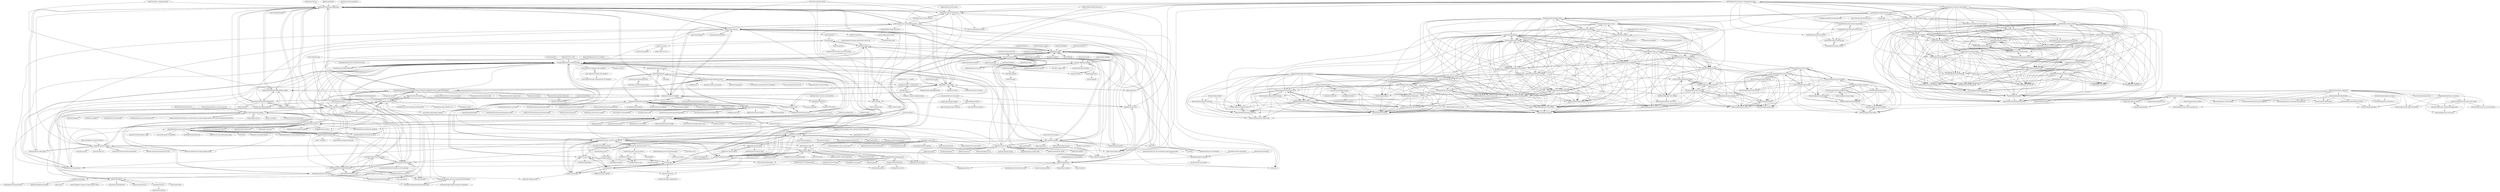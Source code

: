 digraph G {
"justinmeiners/lc3-vm" -> "mohitmishra786/amILearningEnough" ["e"=1]
"PacktPublishing/Learn-CUDA-Programming" -> "puttsk/cuda-tutorial" ["e"=1]
"mtb0x1/Project-Based-Tutorials-in-C" -> "nCally/Project-Based-Tutorials-in-C" ["e"=1]
"mtb0x1/Project-Based-Tutorials-in-C" -> "theokwebb/C-from-Scratch" ["e"=1]
"geohot/ai-notebooks" -> "jla524/fromthetensor" ["e"=1]
"imteekay/programming-language-research" -> "imteekay/crafting-frontend"
"imteekay/programming-language-research" -> "imteekay/frontend-infrastructure"
"imteekay/programming-language-research" -> "imteekay/web-performance-research"
"imteekay/programming-language-research" -> "imteekay/algorithms"
"imteekay/programming-language-research" -> "imteekay/functional-programming-learning-path"
"imteekay/programming-language-research" -> "jozefg/learn-tt" ["e"=1]
"imteekay/programming-language-research" -> "nlsandler/writing-a-c-compiler-tests"
"imteekay/programming-language-research" -> "imteekay/crafting-an-interpreter"
"imteekay/programming-language-research" -> "enhancedformysql/The-Art-of-Problem-Solving-in-Software-Engineering_How-to-Make-MySQL-Better"
"imteekay/programming-language-research" -> "theokwebb/C-from-Scratch"
"imteekay/programming-language-research" -> "mgaudet/CompilerJobs" ["e"=1]
"imteekay/programming-language-research" -> "IUCompilerCourse/Essentials-of-Compilation" ["e"=1]
"imteekay/programming-language-research" -> "imteekay/machine-learning-research"
"imteekay/programming-language-research" -> "rocq-community/awesome-coq" ["e"=1]
"imteekay/programming-language-research" -> "passy/awesome-recursion-schemes" ["e"=1]
"CoffeeBeforeArch/cuda_programming" -> "Infatoshi/cuda-course" ["e"=1]
"jflaherty/ptrtut13" -> "theokwebb/C-from-Scratch" ["e"=1]
"jflaherty/ptrtut13" -> "mohitmishra786/amILearningEnough" ["e"=1]
"jflaherty/ptrtut13" -> "nCally/Project-Based-Tutorials-in-C" ["e"=1]
"jflaherty/ptrtut13" -> "balapriyac/30-Days-of-C" ["e"=1]
"lighthousand/books" -> "mohitmishra786/amILearningEnough" ["e"=1]
"SWPFlow/C-Project-Based-Tutorials" -> "nCally/Project-Based-Tutorials-in-C" ["e"=1]
"SWPFlow/C-Project-Based-Tutorials" -> "mohitmishra786/amILearningEnough" ["e"=1]
"SWPFlow/C-Project-Based-Tutorials" -> "labex-labs/practice-c-programming-projects" ["e"=1]
"nlsandler/write_a_c_compiler" -> "nlsandler/writing-a-c-compiler-tests" ["e"=1]
"djhworld/simple-computer" -> "arpitingle/gpu-alpha" ["e"=1]
"puttsk/cuda-tutorial" -> "CUDA-Tutorial/CodeSamples"
"hiteshchoudhary/BackEndNodeJS" -> "hiteshchoudhary/HCBorderMe"
"hiteshchoudhary/BackEndNodeJS" -> "hiteshchoudhary/FirebaseContactAppStart"
"hiteshchoudhary/BackEndNodeJS" -> "hiteshchoudhary/AndroidPExerciseFiles"
"hiteshchoudhary/BackEndNodeJS" -> "hiteshchoudhary/react-auth0-login-with-github-API"
"hiteshchoudhary/BackEndNodeJS" -> "hiteshchoudhary/gitexplore"
"imteekay/functional-programming-learning-path" -> "imteekay/algorithms"
"imteekay/functional-programming-learning-path" -> "xgrommx/awesome-functional-programming" ["e"=1]
"imteekay/functional-programming-learning-path" -> "lucasviola/awesome-functional-programming" ["e"=1]
"imteekay/functional-programming-learning-path" -> "imteekay/programming-language-research"
"imteekay/functional-programming-learning-path" -> "imteekay/web-performance-research"
"imteekay/functional-programming-learning-path" -> "stoeffel/awesome-fp-js" ["e"=1]
"imteekay/functional-programming-learning-path" -> "gabiduarte/awesome-techleads" ["e"=1]
"imteekay/functional-programming-learning-path" -> "Camilotk/ocaml4noobs" ["e"=1]
"imteekay/functional-programming-learning-path" -> "rescriptbr/comece-aqui" ["e"=1]
"imteekay/functional-programming-learning-path" -> "KindaSloth/Haskell4Noobs" ["e"=1]
"imteekay/functional-programming-learning-path" -> "busypeoples/functional-programming-javascript" ["e"=1]
"imteekay/functional-programming-learning-path" -> "lambda-study-group/awesome-functional-studies" ["e"=1]
"imteekay/functional-programming-learning-path" -> "backend-br/como-instalar-xyz" ["e"=1]
"imteekay/functional-programming-learning-path" -> "nubank/basic-microservice-example" ["e"=1]
"imteekay/functional-programming-learning-path" -> "Universidade-Livre/Learn4Elixir" ["e"=1]
"imteekay/machine-learning-research" -> "imteekay/algorithms"
"imteekay/machine-learning-research" -> "saurabhaloneai/History-of-Deep-Learning"
"hiteshchoudhary/ReactNativeBootcamp" -> "hiteshchoudhary/testbook"
"hiteshchoudhary/ReactNativeBootcamp" -> "hiteshchoudhary/tempcpp"
"hiteshchoudhary/ReactNativeBootcamp" -> "hiteshchoudhary/Zustand-crash-course"
"hiteshchoudhary/ReactNativeBootcamp" -> "hiteshchoudhary/kubernetes-mern-app"
"hiteshchoudhary/ReactNativeBootcamp" -> "hiteshchoudhary/expressjs-mongoose"
"hiteshchoudhary/ReactNativeBootcamp" -> "hiteshchoudhary/starter-express-api"
"hiteshchoudhary/ReactNativeBootcamp" -> "hiteshchoudhary/codespace-auth-22"
"hiteshchoudhary/AndroidPExerciseFiles" -> "hiteshchoudhary/gitexplore"
"hiteshchoudhary/AndroidPExerciseFiles" -> "hiteshchoudhary/reacy-course-purchase-cart"
"nivu/ai_all_resources" -> "SkalskiP/vlms-zero-to-hero" ["e"=1]
"hurshd0/must-read-papers-for-ml" -> "jla524/fromthetensor" ["e"=1]
"hurshd0/must-read-papers-for-ml" -> "adam-maj/deep-learning" ["e"=1]
"h0mbre/Learning-C" -> "theokwebb/C-from-Scratch" ["e"=1]
"nlsandler/writing-a-c-compiler-tests" -> "nlsandler/nqcc2"
"nlsandler/writing-a-c-compiler-tests" -> "nlsandler/c-compiler-implementations"
"nCally/Project-Based-Tutorials-in-C" -> "labex-labs/practice-c-programming-projects"
"nCally/Project-Based-Tutorials-in-C" -> "SWPFlow/C-Project-Based-Tutorials" ["e"=1]
"nCally/Project-Based-Tutorials-in-C" -> "mohitmishra786/amILearningEnough"
"nCally/Project-Based-Tutorials-in-C" -> "mikeroyal/Assembly-Guide"
"nCally/Project-Based-Tutorials-in-C" -> "sbccas/c-programming-tutorials"
"nCally/Project-Based-Tutorials-in-C" -> "dexter-xD/blink"
"imteekay/web-performance-research" -> "imteekay/frontend-infrastructure"
"imteekay/web-performance-research" -> "imteekay/crafting-frontend"
"imteekay/web-performance-research" -> "imteekay/programming-language-research"
"imteekay/web-performance-research" -> "imteekay/algorithms"
"imteekay/web-performance-research" -> "nucliweb/webperf-snippets" ["e"=1]
"imteekay/web-performance-research" -> "Abhay5855/Mission-frontend" ["e"=1]
"imteekay/web-performance-research" -> "imteekay/functional-programming-learning-path"
"imteekay/web-performance-research" -> "devkodeio/frontend-system-design" ["e"=1]
"imteekay/web-performance-research" -> "lakbychance/resync" ["e"=1]
"imteekay/web-performance-research" -> "pranshudobhal/web-dev-resources" ["e"=1]
"imteekay/web-performance-research" -> "stevekinney/frontend-architecture-topics" ["e"=1]
"imteekay/web-performance-research" -> "Jaynil1611/Javascript-Interview-Preparation" ["e"=1]
"imteekay/web-performance-research" -> "ishwarrimal/frontend-interview-preparation" ["e"=1]
"imteekay/web-performance-research" -> "ms-yogi/frontendQuickbytes" ["e"=1]
"imteekay/web-performance-research" -> "devkodeio/the-dom-challenge" ["e"=1]
"CodeWithHarry/GitTutorialDemo" -> "CodeWithHarry/Master-Tailwind"
"CodeWithHarry/GitTutorialDemo" -> "CodeWithHarry/DemoRepository"
"CodeWithHarry/GitTutorialDemo" -> "CodeWithHarry/iCoderBootstrap"
"CodeWithHarry/GitTutorialDemo" -> "CodeWithHarry/chatgpt-clone-youtube"
"CodeWithHarry/GitTutorialDemo" -> "CodeWithHarry/TextUtils-React"
"CodeWithHarry/GitTutorialDemo" -> "CodeWithHarry/Python-Flask-Blog"
"CodeWithHarry/GitTutorialDemo" -> "CodeWithHarry/TextUtils"
"CodeWithHarry/GitTutorialDemo" -> "CodeWithHarry/MyAwesomeCart"
"CodeWithHarry/GitTutorialDemo" -> "CodeWithHarry/website"
"CodeWithHarry/GitTutorialDemo" -> "CodeWithHarry/DanceWebsite"
"CodeWithHarry/GitTutorialDemo" -> "CodeWithHarry/NextJs-Course"
"CodeWithHarry/GitTutorialDemo" -> "CodeWithHarry/FlaskDeploymentUbuntu"
"CodeWithHarry/GitTutorialDemo" -> "CodeWithHarry/website-1"
"CodeWithHarry/GitTutorialDemo" -> "CodeWithHarry/HarryFitnessWebsite"
"CodeWithHarry/DanceWebsite" -> "CodeWithHarry/DemoRepository"
"CodeWithHarry/DanceWebsite" -> "CodeWithHarry/iCoderBootstrap"
"CodeWithHarry/DanceWebsite" -> "CodeWithHarry/TextUtils"
"CodeWithHarry/DanceWebsite" -> "CodeWithHarry/website"
"CodeWithHarry/DanceWebsite" -> "CodeWithHarry/GitTutorialDemo"
"CodeWithHarry/DanceWebsite" -> "CodeWithHarry/MyAwesomeCart"
"CodeWithHarry/DanceWebsite" -> "CodeWithHarry/website-1"
"CodeWithHarry/DanceWebsite" -> "CodeWithHarry/Python-Flask-Blog"
"CodeWithHarry/DanceWebsite" -> "CodeWithHarry/Master-Tailwind"
"CodeWithHarry/DanceWebsite" -> "CodeWithHarry/FlaskDeploymentUbuntu"
"CodeWithHarry/DanceWebsite" -> "CodeWithHarry/NextJs-Course"
"CodeWithHarry/DanceWebsite" -> "CodeWithHarry/iNotebook-React"
"CodeWithHarry/DanceWebsite" -> "CodeWithHarry/NewsMonkey-React"
"CodeWithHarry/DanceWebsite" -> "CodeWithHarry/HarryFitnessWebsite"
"CodeWithHarry/iCoderBootstrap" -> "CodeWithHarry/DemoRepository"
"CodeWithHarry/iCoderBootstrap" -> "CodeWithHarry/TextUtils"
"CodeWithHarry/iCoderBootstrap" -> "CodeWithHarry/FlaskDeploymentUbuntu"
"CodeWithHarry/iCoderBootstrap" -> "CodeWithHarry/website"
"CodeWithHarry/iCoderBootstrap" -> "CodeWithHarry/website-1"
"CodeWithHarry/iCoderBootstrap" -> "CodeWithHarry/MyAwesomeCart"
"CodeWithHarry/iCoderBootstrap" -> "CodeWithHarry/Python-Flask-Blog"
"CodeWithHarry/website" -> "CodeWithHarry/FlaskDeploymentUbuntu"
"CodeWithHarry/TextUtils" -> "CodeWithHarry/FlaskDeploymentUbuntu"
"CodeWithHarry/TextUtils" -> "CodeWithHarry/website"
"CodeWithHarry/TextUtils" -> "CodeWithHarry/MyAwesomeCart"
"CodeWithHarry/MyAwesomeCart" -> "CodeWithHarry/FlaskDeploymentUbuntu"
"CodeWithHarry/MyAwesomeCart" -> "CodeWithHarry/website"
"CodeWithHarry/Python-Flask-Blog" -> "CodeWithHarry/FlaskDeploymentUbuntu"
"CodeWithHarry/Python-Flask-Blog" -> "CodeWithHarry/website"
"CodeWithHarry/Python-Flask-Blog" -> "CodeWithHarry/MyAwesomeCart"
"mschwartz/assembly-tutorial" -> "mohitmishra786/reversingBits" ["e"=1]
"mschwartz/assembly-tutorial" -> "AdepojuJeremy/CUDA-120-DAYS--CHALLENGE" ["e"=1]
"mschwartz/assembly-tutorial" -> "mohitmishra786/amILearningEnough" ["e"=1]
"mschwartz/assembly-tutorial" -> "theokwebb/C-from-Scratch" ["e"=1]
"mschwartz/assembly-tutorial" -> "nCally/Project-Based-Tutorials-in-C" ["e"=1]
"GATEOverflow/GO-PDFs" -> "Priyanshuu-2109/GATE-CSE-notes" ["e"=1]
"MaximeVandegar/Papers-in-100-Lines-of-Code" -> "adithya-s-k/AI-Engineering.academy" ["e"=1]
"balapriyac/30-Days-of-C" -> "mikeroyal/Assembly-Guide"
"hiteshchoudhary/fastify-crash-course" -> "hiteshchoudhary/prisma-crash-course-22"
"yosriady/awesome-api-devtools" -> "jla524/fromthetensor" ["e"=1]
"CodeWithHarry/TextUtils-React" -> "CodeWithHarry/NewsMonkey-React"
"CodeWithHarry/TextUtils-React" -> "CodeWithHarry/iNotebook-React"
"CodeWithHarry/TextUtils-React" -> "CodeWithHarry/Master-Tailwind"
"CodeWithHarry/TextUtils-React" -> "CodeWithHarry/GitTutorialDemo"
"CodeWithHarry/TextUtils-React" -> "CodeWithHarry/chatgpt-clone-youtube"
"CodeWithHarry/TextUtils-React" -> "CodeWithHarry/NextJs-Course"
"CodeWithHarry/TextUtils-React" -> "CodeWithHarry/TextUtils"
"CodeWithHarry/TextUtils-React" -> "CodeWithHarry/iCoderBootstrap"
"CodeWithHarry/TextUtils-React" -> "CodeWithHarry/HarryFitnessWebsite"
"CodeWithHarry/TextUtils-React" -> "CodeWithHarry/DemoRepository"
"CodeWithHarry/TextUtils-React" -> "CodeWithHarry/Python-Flask-Blog"
"CodeWithHarry/TextUtils-React" -> "CodeWithHarry/DanceWebsite"
"CodeWithHarry/TextUtils-React" -> "CodeWithHarry/MyAwesomeCart"
"imteekay/algorithms" -> "imteekay/frontend-infrastructure"
"imteekay/algorithms" -> "imteekay/programming-language-research"
"imteekay/algorithms" -> "imteekay/machine-learning-research"
"imteekay/algorithms" -> "imteekay/functional-programming-learning-path"
"imteekay/algorithms" -> "imteekay/web-performance-research"
"imteekay/algorithms" -> "imteekay/crafting-frontend"
"imteekay/algorithms" -> "entria/jobs" ["e"=1]
"imteekay/algorithms" -> "KindaSloth/Haskell4Noobs" ["e"=1]
"imteekay/algorithms" -> "tk-learning-center/learning-python"
"mikeroyal/Assembly-Guide" -> "balapriyac/30-Days-of-C"
"hiteshchoudhary/Airvengers" -> "ramancodians/hitesh-website"
"hiteshchoudhary/Airvengers" -> "mayanksatnalika/ipython"
"hiteshchoudhary/Airvengers" -> "hiteshchoudhary/gitexplore"
"hiteshchoudhary/Airvengers" -> "hiteshchoudhary/HCBorderMe"
"hiteshchoudhary/Airvengers" -> "hiteshchoudhary/FirebaseContactAppStart"
"hiteshchoudhary/Airvengers" -> "hiteshchoudhary/react-auth0-login-with-github-API"
"hiteshchoudhary/Airvengers" -> "hiteshchoudhary/reacttest"
"hiteshchoudhary/Airvengers" -> "hiteshchoudhary/lco-serverless-20"
"hiteshchoudhary/Airvengers" -> "hiteshchoudhary/reacy-course-purchase-cart"
"hiteshchoudhary/Airvengers" -> "hiteshchoudhary/test-live-class"
"hiteshchoudhary/Airvengers" -> "hiteshchoudhary/angular20LCO"
"hiteshchoudhary/Airvengers" -> "hiteshchoudhary/expressjs-mongoose"
"hiteshchoudhary/Airvengers" -> "hiteshchoudhary/ios11ExerciseFiles"
"hiteshchoudhary/webpack-youtube-21" -> "hiteshchoudhary/lco-serverless-20"
"hiteshchoudhary/webpack-youtube-21" -> "hiteshchoudhary/gitexplore"
"commaai/calib_challenge" -> "mesozoic-egg/tinygrad-notes" ["e"=1]
"hiteshchoudhary/Angry-Analyzer" -> "hiteshchoudhary/reacy-course-purchase-cart"
"pkivolowitz/asm_book" -> "theokwebb/C-from-Scratch" ["e"=1]
"xgrommx/awesome-functional-programming" -> "imteekay/functional-programming-learning-path" ["e"=1]
"dataquestio/project-walkthroughs" -> "VikParuchuri/zero_to_gpt" ["e"=1]
"lucasviola/awesome-functional-programming" -> "imteekay/functional-programming-learning-path" ["e"=1]
"CodeWithHarry/NewsMonkey-React" -> "CodeWithHarry/iNotebook-React"
"CodeWithHarry/NewsMonkey-React" -> "CodeWithHarry/NextJs-Course"
"CodeWithHarry/NewsMonkey-React" -> "CodeWithHarry/TextUtils-React"
"CodeWithHarry/NewsMonkey-React" -> "CodeWithHarry/iCoderBootstrap"
"CodeWithHarry/NewsMonkey-React" -> "CodeWithHarry/TextUtils"
"CodeWithHarry/NewsMonkey-React" -> "CodeWithHarry/DemoRepository"
"CodeWithHarry/NewsMonkey-React" -> "CodeWithHarry/Master-Tailwind"
"CodeWithHarry/NewsMonkey-React" -> "CodeWithHarry/website-1"
"CodeWithHarry/NewsMonkey-React" -> "CodeWithHarry/MyAwesomeCart"
"CodeWithHarry/NewsMonkey-React" -> "CodeWithHarry/Python-Flask-Blog"
"CodeWithHarry/NewsMonkey-React" -> "CodeWithHarry/website"
"CodeWithHarry/NewsMonkey-React" -> "CodeWithHarry/myshop-strapi-ecommerce"
"CodeWithHarry/NewsMonkey-React" -> "CodeWithHarry/HarryFitnessWebsite"
"CodeWithHarry/NewsMonkey-React" -> "CodeWithHarry/FlaskDeploymentUbuntu"
"CodeWithHarry/NewsMonkey-React" -> "CodeWithHarry/pdf-node"
"CodeWithHarry/myshop-strapi-ecommerce" -> "CodeWithHarry/Sanity-Course"
"CodeWithHarry/myshop-strapi-ecommerce" -> "CodeWithHarry/website"
"CodeWithHarry/myshop-strapi-ecommerce" -> "CodeWithHarry/FlaskDeploymentUbuntu"
"CodeWithHarry/myshop-strapi-ecommerce" -> "CodeWithHarry/Python-Flask-Blog"
"CodeWithHarry/myshop-strapi-ecommerce" -> "CodeWithHarry/website-1"
"CodeWithHarry/myshop-strapi-ecommerce" -> "CodeWithHarry/MyAwesomeCart"
"CodeWithHarry/myshop-strapi-ecommerce" -> "CodeWithHarry/pdf-node"
"CodeWithHarry/myshop-strapi-ecommerce" -> "CodeWithHarry/TextUtils"
"CodeWithHarry/myshop-strapi-ecommerce" -> "CodeWithHarry/DemoRepository"
"hiteshchoudhary/golang" -> "hiteshchoudhary/live-code-session"
"hiteshchoudhary/golang" -> "hiteshchoudhary/pro-backend-developer"
"hiteshchoudhary/golang" -> "hiteshchoudhary/tempcpp"
"hiteshchoudhary/golang" -> "hiteshchoudhary/freeApiAppWeb"
"hiteshchoudhary/golang" -> "hiteshchoudhary/appwriteblog"
"hiteshchoudhary/golang" -> "hiteshchoudhary/testbook"
"hiteshchoudhary/golang" -> "hiteshchoudhary/kubernetes-mern-app"
"hiteshchoudhary/golang" -> "hiteshchoudhary/prisma-crash-course-22"
"hiteshchoudhary/golang" -> "hiteshchoudhary/leetcode-javascript"
"hiteshchoudhary/golang" -> "hiteshchoudhary/Zustand-crash-course"
"hiteshchoudhary/golang" -> "hiteshchoudhary/react-english"
"hiteshchoudhary/golang" -> "hiteshchoudhary/devui"
"hiteshchoudhary/golang" -> "hiteshchoudhary/dom-project-chaiaurcode"
"hiteshchoudhary/golang" -> "hiteshchoudhary/pwjs1"
"hiteshchoudhary/golang" -> "hiteshchoudhary/nextjs-fullstack-auth"
"CodeWithHarry/iNotebook-React" -> "CodeWithHarry/NewsMonkey-React"
"CodeWithHarry/iNotebook-React" -> "CodeWithHarry/NextJs-Course"
"CodeWithHarry/iNotebook-React" -> "CodeWithHarry/iCoderBootstrap"
"CodeWithHarry/iNotebook-React" -> "CodeWithHarry/TextUtils-React"
"CodeWithHarry/iNotebook-React" -> "CodeWithHarry/TextUtils"
"CodeWithHarry/iNotebook-React" -> "CodeWithHarry/DemoRepository"
"CodeWithHarry/iNotebook-React" -> "CodeWithHarry/Master-Tailwind"
"CodeWithHarry/iNotebook-React" -> "CodeWithHarry/Python-Flask-Blog"
"CodeWithHarry/iNotebook-React" -> "CodeWithHarry/website"
"CodeWithHarry/iNotebook-React" -> "CodeWithHarry/FlaskDeploymentUbuntu"
"CodeWithHarry/iNotebook-React" -> "CodeWithHarry/website-1"
"CodeWithHarry/iNotebook-React" -> "CodeWithHarry/MyAwesomeCart"
"CodeWithHarry/iNotebook-React" -> "CodeWithHarry/pdf-node"
"CodeWithHarry/iNotebook-React" -> "CodeWithHarry/HarryFitnessWebsite"
"CodeWithHarry/iNotebook-React" -> "CodeWithHarry/DanceWebsite"
"CodeWithHarry/HarryFitnessWebsite" -> "CodeWithHarry/TextUtils"
"CodeWithHarry/HarryFitnessWebsite" -> "CodeWithHarry/DemoRepository"
"CodeWithHarry/HarryFitnessWebsite" -> "CodeWithHarry/myshop-strapi-ecommerce"
"CodeWithHarry/HarryFitnessWebsite" -> "CodeWithHarry/website"
"CodeWithHarry/HarryFitnessWebsite" -> "CodeWithHarry/NextJs-Course"
"CodeWithHarry/HarryFitnessWebsite" -> "CodeWithHarry/iCoderBootstrap"
"CodeWithHarry/HarryFitnessWebsite" -> "CodeWithHarry/website-1"
"CodeWithHarry/HarryFitnessWebsite" -> "CodeWithHarry/MyAwesomeCart"
"CodeWithHarry/HarryFitnessWebsite" -> "CodeWithHarry/pdf-node"
"CodeWithHarry/NextJs-Course" -> "CodeWithHarry/TextUtils"
"CodeWithHarry/NextJs-Course" -> "CodeWithHarry/Python-Flask-Blog"
"CodeWithHarry/NextJs-Course" -> "CodeWithHarry/FlaskDeploymentUbuntu"
"CodeWithHarry/NextJs-Course" -> "CodeWithHarry/website"
"CodeWithHarry/NextJs-Course" -> "CodeWithHarry/pdf-node"
"CodeWithHarry/NextJs-Course" -> "CodeWithHarry/iCoderBootstrap"
"CodeWithHarry/NextJs-Course" -> "CodeWithHarry/Master-Tailwind"
"CodeWithHarry/NextJs-Course" -> "CodeWithHarry/MyAwesomeCart"
"CodeWithHarry/NextJs-Course" -> "CodeWithHarry/website-1"
"CodeWithHarry/NextJs-Course" -> "CodeWithHarry/DemoRepository"
"CodeWithHarry/NextJs-Course" -> "CodeWithHarry/myshop-strapi-ecommerce"
"nucliweb/webperf-snippets" -> "imteekay/web-performance-research" ["e"=1]
"jla524/fromthetensor" -> "arpitingle/gpu-alpha"
"jla524/fromthetensor" -> "geohot/fromthetransistor" ["e"=1]
"jla524/fromthetensor" -> "saurabhaloneai/History-of-Deep-Learning"
"jla524/fromthetensor" -> "adam-maj/deep-learning"
"jla524/fromthetensor" -> "Laz4rz/GPT-2"
"jla524/fromthetensor" -> "gpu-mode/awesomeMLSys" ["e"=1]
"jla524/fromthetensor" -> "smolorg/smolgrad"
"jla524/fromthetensor" -> "tinygrad/teenygrad" ["e"=1]
"jla524/fromthetensor" -> "VikParuchuri/zero_to_gpt"
"jla524/fromthetensor" -> "0xD4rky/Vision-Transformers"
"jla524/fromthetensor" -> "SkalskiP/vlms-zero-to-hero"
"jla524/fromthetensor" -> "spikedoanz/from-bits-to-intelligence"
"jla524/fromthetensor" -> "geohot/ai-notebooks" ["e"=1]
"jla524/fromthetensor" -> "andrewn6/fromthetransistor"
"jla524/fromthetensor" -> "mesozoic-egg/tinygrad-notes"
"CodeWithHarry/Master-Tailwind" -> "CodeWithHarry/website"
"CodeWithHarry/Master-Tailwind" -> "CodeWithHarry/Python-Flask-Blog"
"CodeWithHarry/Master-Tailwind" -> "CodeWithHarry/NextJs-Course"
"CodeWithHarry/Master-Tailwind" -> "CodeWithHarry/TextUtils"
"CodeWithHarry/Master-Tailwind" -> "CodeWithHarry/FlaskDeploymentUbuntu"
"CodeWithHarry/Master-Tailwind" -> "CodeWithHarry/MyAwesomeCart"
"CodeWithHarry/Master-Tailwind" -> "CodeWithHarry/website-1"
"CodeWithHarry/Master-Tailwind" -> "CodeWithHarry/DemoRepository"
"CodeWithHarry/Master-Tailwind" -> "CodeWithHarry/iCoderBootstrap"
"CodeWithHarry/Master-Tailwind" -> "CodeWithHarry/pdf-node"
"CodeWithHarry/Master-Tailwind" -> "CodeWithHarry/myshop-strapi-ecommerce"
"CodeWithHarry/Master-Tailwind" -> "CodeWithHarry/chatgpt-clone-youtube"
"CodeWithHarry/Sanity-Course" -> "CodeWithHarry/myshop-strapi-ecommerce"
"CodeWithHarry/Sanity-Course" -> "CodeWithHarry/FlaskDeploymentUbuntu"
"CodeWithHarry/Sanity-Course" -> "CodeWithHarry/pdf-node"
"CodeWithHarry/Sanity-Course" -> "CodeWithHarry/website"
"CodeWithHarry/Sanity-Course" -> "CodeWithHarry/website-1"
"CodeWithHarry/Sanity-Course" -> "CodeWithHarry/MyAwesomeCart"
"CodeWithHarry/Sanity-Course" -> "CodeWithHarry/DemoRepository"
"CodeWithHarry/Sanity-Course" -> "CodeWithHarry/TextUtils"
"CodeWithHarry/Sanity-Course" -> "CodeWithHarry/Python-Flask-Blog"
"hiteshchoudhary/Zustand-crash-course" -> "hiteshchoudhary/testbook"
"hiteshchoudhary/Zustand-crash-course" -> "hiteshchoudhary/kubernetes-mern-app"
"hiteshchoudhary/Zustand-crash-course" -> "hiteshchoudhary/expressjs-mongoose"
"hiteshchoudhary/Zustand-crash-course" -> "hiteshchoudhary/tempcpp"
"hiteshchoudhary/Zustand-crash-course" -> "hiteshchoudhary/codespace-auth-22"
"hiteshchoudhary/Zustand-crash-course" -> "hiteshchoudhary/starter-express-api"
"hiteshchoudhary/Zustand-crash-course" -> "hiteshchoudhary/leetcode-javascript"
"hiteshchoudhary/Zustand-crash-course" -> "hiteshchoudhary/ReactNativeBootcamp"
"shashankrustagi/Resources-for-preparation-Of-Placements" -> "shashankrustagi/Complete-Placement-Preparation"
"shashankrustagi/Resources-for-preparation-Of-Placements" -> "shashankrustagi/DSAnotesbyshashankrustagi"
"shashankrustagi/Complete-Placement-Preparation" -> "shashankrustagi/Resources-for-preparation-Of-Placements"
"imteekay/frontend-infrastructure" -> "imteekay/crafting-frontend"
"imteekay/frontend-infrastructure" -> "imteekay/web-performance-research"
"imteekay/frontend-infrastructure" -> "imteekay/programming-language-research"
"imteekay/frontend-infrastructure" -> "imteekay/algorithms"
"imteekay/crafting-frontend" -> "imteekay/frontend-infrastructure"
"imteekay/crafting-frontend" -> "imteekay/web-performance-research"
"stoneatom/stonedb-docs" -> "Shannon-Data/ShannonBase"
"roboflow/notebooks" -> "SkalskiP/vlms-zero-to-hero" ["e"=1]
"hiteshchoudhary/js-hindi-youtube" -> "hiteshchoudhary/chai-aur-react"
"hiteshchoudhary/js-hindi-youtube" -> "hiteshchoudhary/chai-backend"
"hiteshchoudhary/js-hindi-youtube" -> "hiteshchoudhary/apihub"
"hiteshchoudhary/js-hindi-youtube" -> "hiteshchoudhary/React-native-projects"
"hiteshchoudhary/js-hindi-youtube" -> "hiteshchoudhary/chai-aur-python"
"hiteshchoudhary/js-hindi-youtube" -> "hiteshchoudhary/nextjs-fullstack-auth"
"hiteshchoudhary/js-hindi-youtube" -> "hiteshchoudhary/react-english"
"hiteshchoudhary/js-hindi-youtube" -> "hiteshchoudhary/open-source-contribution"
"hiteshchoudhary/js-hindi-youtube" -> "hiteshchoudhary/pro-backend-developer"
"hiteshchoudhary/js-hindi-youtube" -> "hiteshchoudhary/freeApiAppWeb"
"hiteshchoudhary/js-hindi-youtube" -> "hiteshchoudhary/appwriteblog"
"hiteshchoudhary/js-hindi-youtube" -> "hiteshchoudhary/docker-databases"
"hiteshchoudhary/js-hindi-youtube" -> "hiteshchoudhary/golang"
"hiteshchoudhary/js-hindi-youtube" -> "hiteshchoudhary/dom-project-chaiaurcode"
"hiteshchoudhary/js-hindi-youtube" -> "hiteshchoudhary/live-code-session"
"HACKE-RC/awesome-reversing" -> "theokwebb/C-from-Scratch" ["e"=1]
"flowdriveai/flowpilot" -> "arpitingle/gpu-alpha" ["e"=1]
"VikParuchuri/zero_to_gpt" -> "jla524/fromthetensor"
"VikParuchuri/zero_to_gpt" -> "adam-maj/deep-learning"
"VikParuchuri/zero_to_gpt" -> "arpitingle/gpu-alpha"
"VikParuchuri/zero_to_gpt" -> "VikParuchuri/textbook_quality" ["e"=1]
"VikParuchuri/zero_to_gpt" -> "VikParuchuri/pdftext" ["e"=1]
"VikParuchuri/zero_to_gpt" -> "dataquestio/project-walkthroughs" ["e"=1]
"VikParuchuri/zero_to_gpt" -> "saurabhaloneai/History-of-Deep-Learning"
"VikParuchuri/zero_to_gpt" -> "VikParuchuri/texify" ["e"=1]
"VikParuchuri/zero_to_gpt" -> "hesamsheikh/ml-retreat"
"VikParuchuri/zero_to_gpt" -> "EurekaLabsAI/ngram" ["e"=1]
"VikParuchuri/zero_to_gpt" -> "SkalskiP/vlms-zero-to-hero"
"VikParuchuri/zero_to_gpt" -> "gpu-mode/awesomeMLSys" ["e"=1]
"VikParuchuri/zero_to_gpt" -> "VikParuchuri/surya" ["e"=1]
"VikParuchuri/zero_to_gpt" -> "VikParuchuri/libgen_to_txt" ["e"=1]
"VikParuchuri/zero_to_gpt" -> "srush/Transformer-Puzzles" ["e"=1]
"hiteshchoudhary/pro-backend-developer" -> "hiteshchoudhary/live-code-session"
"hiteshchoudhary/pro-backend-developer" -> "hiteshchoudhary/freeApiAppWeb"
"hiteshchoudhary/pro-backend-developer" -> "hiteshchoudhary/testbook"
"hiteshchoudhary/pro-backend-developer" -> "hiteshchoudhary/tempcpp"
"hiteshchoudhary/pro-backend-developer" -> "hiteshchoudhary/appwriteblog"
"hiteshchoudhary/pro-backend-developer" -> "hiteshchoudhary/leetcode-javascript"
"hiteshchoudhary/pro-backend-developer" -> "hiteshchoudhary/chaibackend"
"hiteshchoudhary/pro-backend-developer" -> "hiteshchoudhary/prisma-crash-course-22"
"hiteshchoudhary/React-native-projects" -> "hiteshchoudhary/pro-backend-developer"
"hiteshchoudhary/React-native-projects" -> "hiteshchoudhary/nextjs-fullstack-auth"
"hiteshchoudhary/React-native-projects" -> "hiteshchoudhary/live-code-session"
"hiteshchoudhary/React-native-projects" -> "hiteshchoudhary/freeApiAppWeb"
"hiteshchoudhary/React-native-projects" -> "hiteshchoudhary/react-english"
"hiteshchoudhary/React-native-projects" -> "hiteshchoudhary/appwriteblog"
"hiteshchoudhary/React-native-projects" -> "hiteshchoudhary/golang"
"hiteshchoudhary/React-native-projects" -> "hiteshchoudhary/tempcpp"
"hiteshchoudhary/React-native-projects" -> "hiteshchoudhary/dom-project-chaiaurcode"
"hiteshchoudhary/React-native-projects" -> "hiteshchoudhary/chai-aur-python"
"hiteshchoudhary/React-native-projects" -> "hiteshchoudhary/devui"
"hiteshchoudhary/React-native-projects" -> "hiteshchoudhary/docker-databases"
"hiteshchoudhary/React-native-projects" -> "hiteshchoudhary/pwjs1"
"hiteshchoudhary/React-native-projects" -> "hiteshchoudhary/testbook"
"hiteshchoudhary/React-native-projects" -> "hiteshchoudhary/open-source-contribution"
"codemistic/Data-Structures-and-Algorithms" -> "georgedem975/patterns" ["e"=1]
"hiteshchoudhary/typescript-youtube-22" -> "hiteshchoudhary/expressjs-mongoose"
"hiteshchoudhary/typescript-youtube-22" -> "hiteshchoudhary/kubernetes-mern-app"
"hiteshchoudhary/typescript-youtube-22" -> "hiteshchoudhary/Zustand-crash-course"
"hiteshchoudhary/typescript-youtube-22" -> "hiteshchoudhary/codespace-auth-22"
"hiteshchoudhary/typescript-youtube-22" -> "hiteshchoudhary/tempcpp"
"hiteshchoudhary/typescript-youtube-22" -> "hiteshchoudhary/starter-express-api"
"hiteshchoudhary/typescript-youtube-22" -> "hiteshchoudhary/testbook"
"hiteshchoudhary/typescript-youtube-22" -> "hiteshchoudhary/leetcode-javascript"
"hiteshchoudhary/typescript-youtube-22" -> "hiteshchoudhary/nextjs-appwrite-auth"
"hiteshchoudhary/typescript-youtube-22" -> "hiteshchoudhary/ReactNativeBootcamp"
"hiteshchoudhary/typescript-youtube-22" -> "hiteshchoudhary/appsmith-auth-todo"
"hiteshchoudhary/typescript-youtube-22" -> "hiteshchoudhary/freeApiAppWeb"
"hiteshchoudhary/typescript-youtube-22" -> "hiteshchoudhary/live-code-session"
"hiteshchoudhary/typescript-youtube-22" -> "hiteshchoudhary/devui"
"hiteshchoudhary/typescript-youtube-22" -> "hiteshchoudhary/pro-backend-developer"
"hiteshchoudhary/batchone" -> "hiteshchoudhary/testbook"
"hiteshchoudhary/batchone" -> "hiteshchoudhary/kubernetes-mern-app"
"hiteshchoudhary/batchone" -> "hiteshchoudhary/Zustand-crash-course"
"hiteshchoudhary/batchone" -> "hiteshchoudhary/expressjs-mongoose"
"hiteshchoudhary/batchone" -> "hiteshchoudhary/leetcode-javascript"
"hiteshchoudhary/batchone" -> "hiteshchoudhary/tempcpp"
"hiteshchoudhary/batchone" -> "anuragtiwarime/HappyLearning"
"hiteshchoudhary/batchone" -> "hiteshchoudhary/codespace-auth-22"
"hiteshchoudhary/appsmith-auth-todo" -> "hiteshchoudhary/expressjs-mongoose"
"hiteshchoudhary/appsmith-auth-todo" -> "hiteshchoudhary/starter-express-api"
"hiteshchoudhary/appsmith-auth-todo" -> "hiteshchoudhary/codespace-auth-22"
"hiteshchoudhary/appsmith-auth-todo" -> "hiteshchoudhary/test-live-class"
"VernonGrant/gnu-c-language-manual" -> "mohitmishra786/amILearningEnough" ["e"=1]
"VernonGrant/gnu-c-language-manual" -> "mohitmishra786/underTheHoodOfExecutables" ["e"=1]
"anuragtiwarime/HappyLearning" -> "hiteshchoudhary/batchone"
"anuragtiwarime/HappyLearning" -> "anuragtiwarime/fsjs2"
"anuragtiwarime/HappyLearning" -> "hiteshchoudhary/live-code-session"
"anuragtiwarime/HappyLearning" -> "anuragtiwarime/crud"
"hiteshchoudhary/iOSDev" -> "hiteshchoudhary/expressjs-mongoose"
"hiteshchoudhary/iOSDev" -> "hiteshchoudhary/starter-express-api"
"hiteshchoudhary/iOSDev" -> "hiteshchoudhary/appsmith-auth-todo"
"hiteshchoudhary/iOSDev" -> "hiteshchoudhary/codespace-auth-22"
"hiteshchoudhary/iOSDev" -> "hiteshchoudhary/testbook"
"hiteshchoudhary/prisma-crash-course-22" -> "hiteshchoudhary/tempcpp"
"hiteshchoudhary/expressjs-mongoose" -> "hiteshchoudhary/starter-express-api"
"hiteshchoudhary/expressjs-mongoose" -> "hiteshchoudhary/codespace-auth-22"
"speakleash/speakleash" -> "speakleash/speakleash-examples"
"speakleash/speakleash" -> "bqpro1/koza"
"speakleash/speakleash" -> "speakleash/Bielik-how-to-start"
"georgedem975/patterns" -> "Dedulya07/ThreadPool"
"georgedem975/patterns" -> "zhenrong-wang/lichat"
"anuragtiwarime/fsjs2" -> "anuragtiwarime/HappyLearning"
"anuragtiwarime/fsjs2" -> "anuragtiwarime/interview_question"
"hiteshchoudhary/codespace-auth-22" -> "hiteshchoudhary/expressjs-mongoose"
"hiteshchoudhary/kubernetes-mern-app" -> "hiteshchoudhary/testbook"
"hiteshchoudhary/kubernetes-mern-app" -> "hiteshchoudhary/expressjs-mongoose"
"hiteshchoudhary/kubernetes-mern-app" -> "hiteshchoudhary/Zustand-crash-course"
"hiteshchoudhary/kubernetes-mern-app" -> "hiteshchoudhary/tempcpp"
"hiteshchoudhary/kubernetes-mern-app" -> "hiteshchoudhary/codespace-auth-22"
"hiteshchoudhary/kubernetes-mern-app" -> "hiteshchoudhary/starter-express-api"
"hiteshchoudhary/kubernetes-mern-app" -> "hiteshchoudhary/leetcode-javascript"
"tk-learning-center/learning-javascript" -> "tk-learning-center/learning-python"
"aimerou/awesome-ai-papers" -> "adam-maj/deep-learning" ["e"=1]
"alisolanki/Welcome-to-Open-Source" -> "hiteshchoudhary/apihub" ["e"=1]
"hiteshchoudhary/apihub" -> "hiteshchoudhary/chai-backend"
"hiteshchoudhary/apihub" -> "hiteshchoudhary/chai-aur-react"
"hiteshchoudhary/apihub" -> "hiteshchoudhary/js-hindi-youtube"
"hiteshchoudhary/apihub" -> "hiteshchoudhary/nextjs-fullstack-auth"
"hiteshchoudhary/apihub" -> "hiteshchoudhary/React-native-projects"
"hiteshchoudhary/apihub" -> "hiteshchoudhary/react-english"
"hiteshchoudhary/apihub" -> "hiteshchoudhary/open-source-contribution"
"hiteshchoudhary/apihub" -> "hiteshchoudhary/chai-aur-python"
"hiteshchoudhary/apihub" -> "hiteshchoudhary/freeApiAppWeb"
"hiteshchoudhary/apihub" -> "appwrite/appwrite" ["e"=1]
"hiteshchoudhary/apihub" -> "facebookresearch/lingua" ["e"=1]
"hiteshchoudhary/apihub" -> "hiteshchoudhary/pro-backend-developer"
"hiteshchoudhary/apihub" -> "hiteshchoudhary/ama-app"
"hiteshchoudhary/apihub" -> "anthropics/anthropic-quickstarts" ["e"=1]
"hiteshchoudhary/apihub" -> "hiteshchoudhary/docker-databases"
"karanwxliaa/Research-for-UG-Students" -> "saurabhaloneai/History-of-Deep-Learning" ["e"=1]
"DS-AI-GATE/dsai-gate" -> "saurabhaloneai/History-of-Deep-Learning" ["e"=1]
"DS-AI-GATE/dsai-gate" -> "cneuralnetwork/solving-ml-papers" ["e"=1]
"DS-AI-GATE/dsai-gate" -> "Priyanshuu-2109/GATE-CSE-notes" ["e"=1]
"hiteshchoudhary/chai-aur-react" -> "hiteshchoudhary/chai-backend"
"hiteshchoudhary/chai-aur-react" -> "hiteshchoudhary/js-hindi-youtube"
"hiteshchoudhary/chai-aur-react" -> "hiteshchoudhary/apihub"
"hiteshchoudhary/chai-aur-react" -> "hiteshchoudhary/nextjs-fullstack-auth"
"hiteshchoudhary/chai-aur-react" -> "hiteshchoudhary/chai-aur-python"
"hiteshchoudhary/chai-aur-react" -> "hiteshchoudhary/React-native-projects"
"hiteshchoudhary/chai-aur-react" -> "hiteshchoudhary/react-english"
"hiteshchoudhary/chai-aur-react" -> "hiteshchoudhary/open-source-contribution"
"hiteshchoudhary/chai-aur-react" -> "acdlite/react-fiber-architecture" ["e"=1]
"hiteshchoudhary/chai-aur-react" -> "hiteshchoudhary/ama-app"
"hiteshchoudhary/chai-aur-react" -> "hiteshchoudhary/Music-school-hindi"
"hiteshchoudhary/chai-aur-react" -> "hiteshchoudhary/appwriteblog"
"hiteshchoudhary/chai-aur-react" -> "hiteshchoudhary/pro-backend-developer"
"hiteshchoudhary/chai-aur-react" -> "hiteshchoudhary/docker-databases"
"hiteshchoudhary/chai-aur-react" -> "hiteshchoudhary/freeApiAppWeb"
"CodeWithHarry/Sigma-Web-Dev-Course" -> "CodeWithHarry/100-days-of-code-youtube"
"CodeWithHarry/Sigma-Web-Dev-Course" -> "CodeWithHarry/The-Ultimate-Python-Course"
"CodeWithHarry/Sigma-Web-Dev-Course" -> "hiteshchoudhary/js-hindi-youtube"
"CodeWithHarry/Sigma-Web-Dev-Course" -> "CodeWithHarry/TextUtils-React"
"CodeWithHarry/Sigma-Web-Dev-Course" -> "CodeWithHarry/DanceWebsite"
"CodeWithHarry/Sigma-Web-Dev-Course" -> "loveBabbar/CodeHelp-DSA-Busted-Series" ["e"=1]
"CodeWithHarry/Sigma-Web-Dev-Course" -> "CodeWithHarry/GitTutorialDemo"
"CodeWithHarry/Sigma-Web-Dev-Course" -> "hiteshchoudhary/chai-aur-react"
"CodeWithHarry/Sigma-Web-Dev-Course" -> "CodeWithHarry/The-Ultimate-C-Programming-Course"
"CodeWithHarry/Sigma-Web-Dev-Course" -> "kunal-kushwaha/DSA-Bootcamp-Java" ["e"=1]
"CodeWithHarry/Sigma-Web-Dev-Course" -> "hiteshchoudhary/chai-backend"
"CodeWithHarry/Sigma-Web-Dev-Course" -> "CodeWithHarry/ultimate-js-course-youtube"
"CodeWithHarry/Sigma-Web-Dev-Course" -> "CodeWithHarry/flask-image-editor"
"CodeWithHarry/Sigma-Web-Dev-Course" -> "hiteshchoudhary/apihub"
"CodeWithHarry/Sigma-Web-Dev-Course" -> "Avaiga/taipy" ["e"=1]
"CodeWithHarry/ultimate-js-course-youtube" -> "CodeWithHarry/stock-management-system-youtube"
"CodeWithHarry/ultimate-js-course-youtube" -> "CodeWithHarry/currency-converter-app"
"CodeWithHarry/ultimate-js-course-youtube" -> "CodeWithHarry/email-validator"
"CodeWithHarry/ultimate-js-course-youtube" -> "CodeWithHarry/NextJs-Course"
"CodeWithHarry/ultimate-js-course-youtube" -> "CodeWithHarry/chatgpt-clone-youtube"
"CodeWithHarry/ultimate-js-course-youtube" -> "CodeWithHarry/flask-image-editor"
"CodeWithHarry/ultimate-js-course-youtube" -> "CodeWithHarry/pdf-node"
"CodeWithHarry/ultimate-js-course-youtube" -> "CodeWithHarry/DemoRepository"
"CodeWithHarry/ultimate-js-course-youtube" -> "CodeWithHarry/nextjs-todolist-youtube"
"CodeWithHarry/ultimate-js-course-youtube" -> "CodeWithHarry/TextUtils"
"CodeWithHarry/ultimate-js-course-youtube" -> "CodeWithHarry/iCoderBootstrap"
"hiteshchoudhary/nextjs-fullstack-auth" -> "hiteshchoudhary/pro-backend-developer"
"hiteshchoudhary/nextjs-fullstack-auth" -> "hiteshchoudhary/freeApiAppWeb"
"hiteshchoudhary/nextjs-fullstack-auth" -> "hiteshchoudhary/react-english"
"hiteshchoudhary/nextjs-fullstack-auth" -> "hiteshchoudhary/live-code-session"
"hiteshchoudhary/nextjs-fullstack-auth" -> "hiteshchoudhary/appwriteblog"
"hiteshchoudhary/nextjs-fullstack-auth" -> "hiteshchoudhary/nextjs-appwrite-auth"
"hiteshchoudhary/nextjs-fullstack-auth" -> "hiteshchoudhary/React-native-projects"
"hiteshchoudhary/nextjs-fullstack-auth" -> "hiteshchoudhary/ama-app"
"hiteshchoudhary/nextjs-fullstack-auth" -> "hiteshchoudhary/golang"
"hiteshchoudhary/nextjs-fullstack-auth" -> "hiteshchoudhary/Music-school-hindi"
"hiteshchoudhary/nextjs-fullstack-auth" -> "hiteshchoudhary/dom-project-chaiaurcode"
"hiteshchoudhary/nextjs-fullstack-auth" -> "hiteshchoudhary/devui"
"hiteshchoudhary/nextjs-fullstack-auth" -> "hiteshchoudhary/tempcpp"
"hiteshchoudhary/nextjs-fullstack-auth" -> "hiteshchoudhary/docker-databases"
"hiteshchoudhary/nextjs-fullstack-auth" -> "hiteshchoudhary/chai-aur-python"
"CodeWithHarry/100-days-of-code-youtube" -> "CodeWithHarry/The-Ultimate-Python-Course"
"CodeWithHarry/100-days-of-code-youtube" -> "CodeWithHarry/ultimate-js-course-youtube"
"CodeWithHarry/100-days-of-code-youtube" -> "CodeWithHarry/The-Ultimate-C-Programming-Course"
"CodeWithHarry/100-days-of-code-youtube" -> "CodeWithHarry/GitTutorialDemo"
"CodeWithHarry/100-days-of-code-youtube" -> "CodeWithHarry/currency-converter-app"
"CodeWithHarry/100-days-of-code-youtube" -> "CodeWithHarry/email-validator"
"CodeWithHarry/100-days-of-code-youtube" -> "CodeWithHarry/TextUtils-React"
"CodeWithHarry/100-days-of-code-youtube" -> "CodeWithHarry/iCoderBootstrap"
"CodeWithHarry/100-days-of-code-youtube" -> "CodeWithHarry/NextJs-Course"
"CodeWithHarry/100-days-of-code-youtube" -> "CodeWithHarry/Sigma-Web-Dev-Course"
"CodeWithHarry/100-days-of-code-youtube" -> "CodeWithHarry/JarvisAI-YouTube"
"CodeWithHarry/100-days-of-code-youtube" -> "CodeWithHarry/flask-image-editor"
"CodeWithHarry/100-days-of-code-youtube" -> "CodeWithHarry/chatgpt-clone-youtube"
"CodeWithHarry/100-days-of-code-youtube" -> "CodeWithHarry/HarryFitnessWebsite"
"CodeWithHarry/100-days-of-code-youtube" -> "CodeWithHarry/NewsMonkey-React"
"tinygrad/teenygrad" -> "mesozoic-egg/tinygrad-notes" ["e"=1]
"tinygrad/teenygrad" -> "tinygrad/toonygrad" ["e"=1]
"tinygrad/teenygrad" -> "tinygrad/gpuctypes" ["e"=1]
"tinygrad/teenygrad" -> "jla524/fromthetensor" ["e"=1]
"tinygrad/teenygrad" -> "tinygrad/7900xtx" ["e"=1]
"hiteshchoudhary/react-english" -> "hiteshchoudhary/freeApiAppWeb"
"hiteshchoudhary/react-english" -> "hiteshchoudhary/appwriteblog"
"hiteshchoudhary/react-english" -> "hiteshchoudhary/pro-backend-developer"
"hiteshchoudhary/react-english" -> "hiteshchoudhary/live-code-session"
"hiteshchoudhary/react-english" -> "hiteshchoudhary/nextjs-fullstack-auth"
"hiteshchoudhary/react-english" -> "hiteshchoudhary/golang"
"hiteshchoudhary/react-english" -> "hiteshchoudhary/dom-project-chaiaurcode"
"hiteshchoudhary/react-english" -> "hiteshchoudhary/devui"
"hiteshchoudhary/react-english" -> "hiteshchoudhary/docker-databases"
"hiteshchoudhary/react-english" -> "hiteshchoudhary/React-native-projects"
"hiteshchoudhary/react-english" -> "hiteshchoudhary/vscode-theme"
"hiteshchoudhary/react-english" -> "hiteshchoudhary/testbook"
"hiteshchoudhary/react-english" -> "hiteshchoudhary/chaibackend"
"hiteshchoudhary/react-english" -> "hiteshchoudhary/nextjs-appwrite-auth"
"hiteshchoudhary/react-english" -> "hiteshchoudhary/tempcpp"
"geohot/fromthetransistor" -> "jla524/fromthetensor" ["e"=1]
"geohot/fromthetransistor" -> "arpitingle/gpu-alpha" ["e"=1]
"hiteshchoudhary/live-code-session" -> "hiteshchoudhary/testbook"
"hiteshchoudhary/live-code-session" -> "hiteshchoudhary/tempcpp"
"hiteshchoudhary/freeApiAppWeb" -> "hiteshchoudhary/testbook"
"hiteshchoudhary/freeApiAppWeb" -> "hiteshchoudhary/live-code-session"
"hiteshchoudhary/freeApiAppWeb" -> "hiteshchoudhary/tempcpp"
"hiteshchoudhary/freeApiAppWeb" -> "hiteshchoudhary/pro-backend-developer"
"hiteshchoudhary/freeApiAppWeb" -> "hiteshchoudhary/leetcode-javascript"
"hiteshchoudhary/freeApiAppWeb" -> "hiteshchoudhary/kubernetes-mern-app"
"hiteshchoudhary/freeApiAppWeb" -> "hiteshchoudhary/appwriteblog"
"pmulard/machine-learning-specialization-andrew-ng" -> "smolorg/smolgrad" ["e"=1]
"Infatoshi/fcc-intro-to-llms" -> "krishnaik06/Updated-Langchain" ["e"=1]
"Infatoshi/fcc-intro-to-llms" -> "karpathy/ng-video-lecture" ["e"=1]
"Infatoshi/fcc-intro-to-llms" -> "Infatoshi/cuda-course"
"Infatoshi/fcc-intro-to-llms" -> "Infatoshi/mnist-cuda"
"Infatoshi/fcc-intro-to-llms" -> "kantancoding/microservices-python" ["e"=1]
"Infatoshi/fcc-intro-to-llms" -> "pythonontheplane123/LLM_course_part_1"
"Infatoshi/fcc-intro-to-llms" -> "ajhalthor/Transformer-Neural-Network" ["e"=1]
"Infatoshi/fcc-intro-to-llms" -> "samwit/langchain-tutorials" ["e"=1]
"yacineMTB/talk" -> "arpitingle/gpu-alpha" ["e"=1]
"CodeWithHarry/passx-password-manager" -> "CodeWithHarry/email-validator"
"CodeWithHarry/passx-password-manager" -> "CodeWithHarry/currency-converter-app"
"CodeWithHarry/currency-converter-app" -> "CodeWithHarry/passx-password-manager"
"CodeWithHarry/currency-converter-app" -> "CodeWithHarry/email-validator"
"CodeWithHarry/currency-converter-app" -> "CodeWithHarry/flask-image-editor"
"CodeWithHarry/chatgpt-clone-youtube" -> "CodeWithHarry/Master-Tailwind"
"CodeWithHarry/chatgpt-clone-youtube" -> "CodeWithHarry/JarvisAI-YouTube"
"CodeWithHarry/chatgpt-clone-youtube" -> "CodeWithHarry/GitTutorialDemo"
"CodeWithHarry/chatgpt-clone-youtube" -> "CodeWithHarry/NextJs-Course"
"CodeWithHarry/chatgpt-clone-youtube" -> "CodeWithHarry/nextjs-todolist-youtube"
"CodeWithHarry/chatgpt-clone-youtube" -> "CodeWithHarry/stock-management-system-youtube"
"CodeWithHarry/chatgpt-clone-youtube" -> "CodeWithHarry/currency-converter-app"
"CodeWithHarry/chatgpt-clone-youtube" -> "CodeWithHarry/iCoderBootstrap"
"CodeWithHarry/chatgpt-clone-youtube" -> "CodeWithHarry/email-validator"
"CodeWithHarry/chatgpt-clone-youtube" -> "CodeWithHarry/pdf-node"
"CodeWithHarry/chatgpt-clone-youtube" -> "CodeWithHarry/TextUtils"
"CodeWithHarry/chatgpt-clone-youtube" -> "CodeWithHarry/website"
"CodeWithHarry/chatgpt-clone-youtube" -> "CodeWithHarry/TextUtils-React"
"CodeWithHarry/chatgpt-clone-youtube" -> "CodeWithHarry/DemoRepository"
"CodeWithHarry/chatgpt-clone-youtube" -> "CodeWithHarry/website-1"
"hiteshchoudhary/devui" -> "hiteshchoudhary/testbook"
"hiteshchoudhary/devui" -> "hiteshchoudhary/leetcode-javascript"
"hiteshchoudhary/devui" -> "hiteshchoudhary/kubernetes-mern-app"
"hiteshchoudhary/devui" -> "hiteshchoudhary/freeApiAppWeb"
"hiteshchoudhary/devui" -> "hiteshchoudhary/chaibackend"
"hiteshchoudhary/devui" -> "hiteshchoudhary/live-code-session"
"hiteshchoudhary/devui" -> "hiteshchoudhary/pwjs1"
"hiteshchoudhary/devui" -> "hiteshchoudhary/appwriteblog"
"hiteshchoudhary/devui" -> "hiteshchoudhary/tempcpp"
"hiteshchoudhary/devui" -> "hiteshchoudhary/Zustand-crash-course"
"hiteshchoudhary/devui" -> "hiteshchoudhary/nextjs-appwrite-auth"
"hiteshchoudhary/devui" -> "hiteshchoudhary/pro-backend-developer"
"peiyuanix/build-your-own-zerotier" -> "balapriyac/30-Days-of-C"
"peiyuanix/build-your-own-zerotier" -> "spirosmaggioros/AlgoPlus"
"peiyuanix/build-your-own-zerotier" -> "dexter-xD/blink"
"peiyuanix/build-your-own-zerotier" -> "g-plane/tiny-package-manager" ["e"=1]
"hiteshchoudhary/nextjs-appwrite-auth" -> "hiteshchoudhary/testbook"
"hiteshchoudhary/nextjs-appwrite-auth" -> "hiteshchoudhary/leetcode-javascript"
"hiteshchoudhary/nextjs-appwrite-auth" -> "hiteshchoudhary/kubernetes-mern-app"
"hiteshchoudhary/nextjs-appwrite-auth" -> "hiteshchoudhary/Zustand-crash-course"
"hiteshchoudhary/nextjs-appwrite-auth" -> "hiteshchoudhary/expressjs-mongoose"
"hiteshchoudhary/nextjs-appwrite-auth" -> "hiteshchoudhary/tempcpp"
"hiteshchoudhary/nextjs-appwrite-auth" -> "hiteshchoudhary/starter-express-api"
"hiteshchoudhary/nextjs-appwrite-auth" -> "hiteshchoudhary/codespace-auth-22"
"hiteshchoudhary/nextjs-appwrite-auth" -> "hiteshchoudhary/live-code-session"
"hiteshchoudhary/nextjs-appwrite-auth" -> "hiteshchoudhary/chaibackend"
"hiteshchoudhary/nextjs-appwrite-auth" -> "hiteshchoudhary/freeApiAppWeb"
"hiteshchoudhary/nextjs-appwrite-auth" -> "hiteshchoudhary/devui"
"hiteshchoudhary/nextjs-appwrite-auth" -> "hiteshchoudhary/pro-backend-developer"
"hiteshchoudhary/nextjs-appwrite-auth" -> "hiteshchoudhary/pwjs1"
"hiteshchoudhary/nextjs-appwrite-auth" -> "hiteshchoudhary/vscode-theme"
"huggingface/computer-vision-course" -> "SkalskiP/vlms-zero-to-hero" ["e"=1]
"nlsandler/nqcc2" -> "nlsandler/writing-a-c-compiler-tests"
"nlsandler/nqcc2" -> "nlsandler/c-compiler-implementations"
"ghimiresunil/LLM-PowerHouse-A-Curated-Guide-for-Large-Language-Models-with-Custom-Training-and-Inferencing" -> "adithya-s-k/AI-Engineering.academy" ["e"=1]
"hiteshchoudhary/leetcode-javascript" -> "hiteshchoudhary/testbook"
"hiteshchoudhary/leetcode-javascript" -> "hiteshchoudhary/kubernetes-mern-app"
"hiteshchoudhary/leetcode-javascript" -> "hiteshchoudhary/tempcpp"
"hiteshchoudhary/leetcode-javascript" -> "hiteshchoudhary/Zustand-crash-course"
"CisMine/Parallel-Computing-Cuda-C" -> "CisMine/Guide-NVIDIA-Tools"
"CisMine/Parallel-Computing-Cuda-C" -> "CisMine/Setup_dataset"
"CisMine/Parallel-Computing-Cuda-C" -> "gpu-mode/resource-stream" ["e"=1]
"CisMine/Parallel-Computing-Cuda-C" -> "leokruglikov/CUDA-notes"
"CisMine/Parallel-Computing-Cuda-C" -> "1y33/100Days"
"CisMine/Parallel-Computing-Cuda-C" -> "mobiusml/gemlite" ["e"=1]
"CisMine/Parallel-Computing-Cuda-C" -> "RichardAns/CUDA-Programs"
"CisMine/Parallel-Computing-Cuda-C" -> "Infatoshi/cuda-course"
"CisMine/Parallel-Computing-Cuda-C" -> "rkinas/triton-resources"
"CisMine/Parallel-Computing-Cuda-C" -> "CUDA-Tutorial/CodeSamples"
"hiteshchoudhary/chaibackend" -> "hiteshchoudhary/testbook"
"hiteshchoudhary/chaibackend" -> "hiteshchoudhary/leetcode-javascript"
"CodeWithHarry/JarvisAI-YouTube" -> "CodeWithHarry/chatgpt-clone-youtube"
"CodeWithHarry/JarvisAI-YouTube" -> "CodeWithHarry/nextjs-todolist-youtube"
"CodeWithHarry/JarvisAI-YouTube" -> "CodeWithHarry/currency-converter-app"
"CodeWithHarry/JarvisAI-YouTube" -> "CodeWithHarry/TextUtils"
"CodeWithHarry/JarvisAI-YouTube" -> "CodeWithHarry/iCoderBootstrap"
"CodeWithHarry/JarvisAI-YouTube" -> "CodeWithHarry/email-validator"
"CodeWithHarry/JarvisAI-YouTube" -> "CodeWithHarry/pdf-node"
"CodeWithHarry/JarvisAI-YouTube" -> "CodeWithHarry/NextJs-Course"
"CodeWithHarry/JarvisAI-YouTube" -> "CodeWithHarry/DemoRepository"
"CodeWithHarry/JarvisAI-YouTube" -> "CodeWithHarry/Master-Tailwind"
"CodeWithHarry/JarvisAI-YouTube" -> "CodeWithHarry/website"
"CodeWithHarry/JarvisAI-YouTube" -> "CodeWithHarry/stock-management-system-youtube"
"CodeWithHarry/JarvisAI-YouTube" -> "CodeWithHarry/FlaskDeploymentUbuntu"
"CodeWithHarry/JarvisAI-YouTube" -> "CodeWithHarry/HarryFitnessWebsite"
"CodeWithHarry/JarvisAI-YouTube" -> "CodeWithHarry/website-1"
"CodeWithHarry/flask-image-editor" -> "CodeWithHarry/email-validator"
"CodeWithHarry/flask-image-editor" -> "CodeWithHarry/passx-password-manager"
"CodeWithHarry/flask-image-editor" -> "CodeWithHarry/currency-converter-app"
"CodeWithHarry/email-validator" -> "CodeWithHarry/flask-image-editor"
"CodeWithHarry/email-validator" -> "CodeWithHarry/passx-password-manager"
"CodeWithHarry/email-validator" -> "CodeWithHarry/currency-converter-app"
"tenstorrent/tt-metal" -> "mesozoic-egg/tinygrad-notes" ["e"=1]
"hiteshchoudhary/appwriteblog" -> "hiteshchoudhary/testbook"
"hiteshchoudhary/appwriteblog" -> "hiteshchoudhary/live-code-session"
"hiteshchoudhary/appwriteblog" -> "hiteshchoudhary/tempcpp"
"andysingal/llm-course" -> "adithya-s-k/AI-Engineering.academy" ["e"=1]
"mayanksatnalika/ipython" -> "ramancodians/hitesh-website"
"mayanksatnalika/ipython" -> "hiteshchoudhary/Airvengers"
"CisMine/Guide-NVIDIA-Tools" -> "CisMine/Parallel-Computing-Cuda-C"
"CisMine/Guide-NVIDIA-Tools" -> "CisMine/Setup_dataset"
"CisMine/Guide-NVIDIA-Tools" -> "CisMine/GPU-in-ML-DL"
"shashankrustagi/DSAnotesbyshashankrustagi" -> "shashankrustagi/Resources-for-preparation-Of-Placements"
"CodeWithHarry/stock-management-system-youtube" -> "CodeWithHarry/nextjs-todolist-youtube"
"CodeWithHarry/stock-management-system-youtube" -> "CodeWithHarry/pdf-node"
"tk-learning-center/learning-python" -> "tk-learning-center/learning-javascript"
"KushalVijay/GetHiredRoadmap2024" -> "shashankrustagi/DSA-IITD-NaveenGarg" ["e"=1]
"shashankrustagi/DSA-IITD-NaveenGarg" -> "shashankrustagi/DynamicProgramming"
"shashankrustagi/DSA-IITD-NaveenGarg" -> "shashankrustagi/GATE-CSE-NOTES"
"shashankrustagi/DSA-IITD-NaveenGarg" -> "cneuralnetwork/My-Handwritten-Notes"
"shashankrustagi/DSA-IITD-NaveenGarg" -> "Abhay5855/Mission-frontend" ["e"=1]
"shashankrustagi/DSA-IITD-NaveenGarg" -> "shashankrustagi/DSAnotesbyshashankrustagi"
"shashankrustagi/DSA-IITD-NaveenGarg" -> "Priyanshuu-2109/GATE-CSE-notes"
"shashankrustagi/DSA-IITD-NaveenGarg" -> "riti2409/Resources-for-preparation-Of-Placements" ["e"=1]
"shashankrustagi/DSA-IITD-NaveenGarg" -> "ayush-that/codejeet"
"shashankrustagi/DSA-IITD-NaveenGarg" -> "cneuralnetwork/Company-Links"
"shashankrustagi/DSA-IITD-NaveenGarg" -> "armankhondker/best-leetcode-resources" ["e"=1]
"shashankrustagi/DSA-IITD-NaveenGarg" -> "irohandev/WebDev-DevOps-Cohort-3.0" ["e"=1]
"shashankrustagi/DSA-IITD-NaveenGarg" -> "chandankushwahaa/100xdevs_2.0" ["e"=1]
"shashankrustagi/DSA-IITD-NaveenGarg" -> "enhancedformysql/The-Art-of-Problem-Solving-in-Software-Engineering_How-to-Make-MySQL-Better"
"shashankrustagi/DSA-IITD-NaveenGarg" -> "shashankrustagi/Resources-for-preparation-Of-Placements"
"shashankrustagi/DSA-IITD-NaveenGarg" -> "hkirat/project-ideas" ["e"=1]
"roboflow/maestro" -> "SkalskiP/vlms-zero-to-hero" ["e"=1]
"hiteshchoudhary/ama-app" -> "hiteshchoudhary/video-streaming"
"hiteshchoudhary/ama-app" -> "hiteshchoudhary/nextjs-fullstack-auth"
"hiteshchoudhary/ama-app" -> "hiteshchoudhary/Music-school-hindi"
"hiteshchoudhary/ama-app" -> "hiteshchoudhary/express-digi"
"hiteshchoudhary/ama-app" -> "hiteshchoudhary/youtube-ai-search"
"hiteshchoudhary/ama-app" -> "hiteshchoudhary/git-hindi"
"hiteshchoudhary/ama-app" -> "hiteshchoudhary/live-code-session"
"hiteshchoudhary/ama-app" -> "hiteshchoudhary/ai-saas-cloudinary"
"hiteshchoudhary/ama-app" -> "hiteshchoudhary/open-source-11"
"hiteshchoudhary/ama-app" -> "hiteshchoudhary/chai-aur-python"
"hiteshchoudhary/ama-app" -> "hiteshchoudhary/open-source-contribution"
"hiteshchoudhary/ama-app" -> "hiteshchoudhary/chaiui-backend"
"hiteshchoudhary/ama-app" -> "hiteshchoudhary/pro-backend-developer"
"hiteshchoudhary/ama-app" -> "hiteshchoudhary/prisma-crash-course-22"
"hiteshchoudhary/ama-app" -> "hiteshchoudhary/fun-with-tailwind"
"hiteshchoudhary/chai-backend" -> "hiteshchoudhary/chai-aur-react"
"hiteshchoudhary/chai-backend" -> "hiteshchoudhary/js-hindi-youtube"
"hiteshchoudhary/chai-backend" -> "hiteshchoudhary/apihub"
"hiteshchoudhary/chai-backend" -> "hiteshchoudhary/nextjs-fullstack-auth"
"hiteshchoudhary/chai-backend" -> "hiteshchoudhary/chai-aur-python"
"hiteshchoudhary/chai-backend" -> "hiteshchoudhary/React-native-projects"
"hiteshchoudhary/chai-backend" -> "hiteshchoudhary/open-source-contribution"
"hiteshchoudhary/chai-backend" -> "hiteshchoudhary/ama-app"
"hiteshchoudhary/chai-backend" -> "hiteshchoudhary/react-english"
"hiteshchoudhary/chai-backend" -> "hiteshchoudhary/Music-school-hindi"
"hiteshchoudhary/chai-backend" -> "hiteshchoudhary/pro-backend-developer"
"hiteshchoudhary/chai-backend" -> "hiteshchoudhary/docker-databases"
"hiteshchoudhary/chai-backend" -> "hiteshchoudhary/appwriteblog"
"hiteshchoudhary/chai-backend" -> "hiteshchoudhary/chaibackend"
"hiteshchoudhary/chai-backend" -> "hiteshchoudhary/freeApiAppWeb"
"merveenoyan/smol-vision" -> "SkalskiP/vlms-zero-to-hero" ["e"=1]
"armankhondker/best-leetcode-resources" -> "armankhondker/awesome-ai-ml-resources" ["e"=1]
"armankhondker/best-leetcode-resources" -> "shashankrustagi/DSA-IITD-NaveenGarg" ["e"=1]
"Abhay5855/Mission-frontend" -> "shashankrustagi/DSA-IITD-NaveenGarg" ["e"=1]
"Abhay5855/Mission-frontend" -> "imteekay/web-performance-research" ["e"=1]
"genieincodebottle/generative-ai" -> "adithya-s-k/AI-Engineering.academy" ["e"=1]
"hiteshchoudhary/open-source-contribution" -> "hiteshchoudhary/open-source-11"
"hiteshchoudhary/open-source-contribution" -> "hiteshchoudhary/git-hindi"
"hiteshchoudhary/open-source-contribution" -> "hiteshchoudhary/freeApiAppWeb"
"hiteshchoudhary/open-source-contribution" -> "hiteshchoudhary/live-code-session"
"hiteshchoudhary/open-source-contribution" -> "hiteshchoudhary/Music-school-hindi"
"hiteshchoudhary/open-source-contribution" -> "hiteshchoudhary/fun-with-tailwind"
"hiteshchoudhary/open-source-contribution" -> "hiteshchoudhary/pro-backend-developer"
"hiteshchoudhary/open-source-contribution" -> "hiteshchoudhary/chai-aur-python"
"hiteshchoudhary/open-source-contribution" -> "hiteshchoudhary/react-english"
"hiteshchoudhary/open-source-contribution" -> "hiteshchoudhary/nextjs-fullstack-auth"
"hiteshchoudhary/open-source-contribution" -> "hiteshchoudhary/video-streaming"
"hiteshchoudhary/open-source-contribution" -> "hiteshchoudhary/getHelloWorldweb"
"hiteshchoudhary/open-source-contribution" -> "hiteshchoudhary/ama-app"
"hiteshchoudhary/open-source-contribution" -> "hiteshchoudhary/crawlee-project"
"hiteshchoudhary/open-source-contribution" -> "hiteshchoudhary/golang"
"elicit/machine-learning-list" -> "tanishqkumar/beyond-nanogpt" ["e"=1]
"theokwebb/C-from-Scratch" -> "h0mbre/Learning-C" ["e"=1]
"theokwebb/C-from-Scratch" -> "mohitmishra786/amILearningEnough"
"theokwebb/C-from-Scratch" -> "mohitmishra786/underTheHoodOfExecutables"
"theokwebb/C-from-Scratch" -> "labex-labs/practice-c-programming-projects"
"theokwebb/C-from-Scratch" -> "mohitmishra786/reversingBits"
"theokwebb/C-from-Scratch" -> "jflaherty/ptrtut13" ["e"=1]
"theokwebb/C-from-Scratch" -> "HACKE-RC/awesome-reversing" ["e"=1]
"theokwebb/C-from-Scratch" -> "enhancedformysql/The-Art-of-Problem-Solving-in-Software-Engineering_How-to-Make-MySQL-Better"
"theokwebb/C-from-Scratch" -> "DebugPrivilege/InsightEngineering" ["e"=1]
"theokwebb/C-from-Scratch" -> "saurabhaloneai/History-of-Deep-Learning"
"theokwebb/C-from-Scratch" -> "nCally/Project-Based-Tutorials-in-C"
"hiteshchoudhary/dom-project-chaiaurcode" -> "hiteshchoudhary/vscode-theme"
"hiteshchoudhary/chai-aur-python" -> "hiteshchoudhary/nextjs-fullstack-auth"
"hiteshchoudhary/chai-aur-python" -> "hiteshchoudhary/fun-with-tailwind"
"hiteshchoudhary/chai-aur-python" -> "hiteshchoudhary/pro-backend-developer"
"hiteshchoudhary/chai-aur-python" -> "hiteshchoudhary/open-source-contribution"
"hiteshchoudhary/chai-aur-python" -> "hiteshchoudhary/Music-school-hindi"
"hiteshchoudhary/chai-aur-python" -> "hiteshchoudhary/docker-databases"
"hiteshchoudhary/chai-aur-python" -> "hiteshchoudhary/live-code-session"
"hiteshchoudhary/chai-aur-python" -> "hiteshchoudhary/git-hindi"
"hiteshchoudhary/chai-aur-python" -> "hiteshchoudhary/appwriteblog"
"hiteshchoudhary/chai-aur-python" -> "hiteshchoudhary/react-english"
"hiteshchoudhary/chai-aur-python" -> "hiteshchoudhary/ama-app"
"hiteshchoudhary/chai-aur-python" -> "hiteshchoudhary/golang"
"hiteshchoudhary/chai-aur-python" -> "hiteshchoudhary/freeApiAppWeb"
"hiteshchoudhary/chai-aur-python" -> "hiteshchoudhary/React-native-projects"
"hiteshchoudhary/chai-aur-python" -> "hiteshchoudhary/open-source-11"
"hiteshchoudhary/fun-with-tailwind" -> "hiteshchoudhary/getHelloWorldweb"
"hiteshchoudhary/fun-with-tailwind" -> "hiteshchoudhary/fastify-crash-course"
"hiteshchoudhary/video-streaming" -> "hiteshchoudhary/express-digi"
"hiteshchoudhary/video-streaming" -> "hiteshchoudhary/youtube-ai-search"
"hiteshchoudhary/video-streaming" -> "hiteshchoudhary/chaiui-backend"
"hiteshchoudhary/video-streaming" -> "hiteshchoudhary/git-hindi"
"hiteshchoudhary/video-streaming" -> "hiteshchoudhary/prisma-crash-course-22"
"hiteshchoudhary/video-streaming" -> "hiteshchoudhary/tempcpp"
"hiteshchoudhary/video-streaming" -> "hiteshchoudhary/open-source-11"
"hiteshchoudhary/video-streaming" -> "hiteshchoudhary/getHelloWorldweb"
"hiteshchoudhary/video-streaming" -> "hiteshchoudhary/live-code-session"
"hiteshchoudhary/video-streaming" -> "hiteshchoudhary/fastify-crash-course"
"hiteshchoudhary/video-streaming" -> "hiteshchoudhary/fun-with-tailwind"
"smolorg/smolar" -> "smolorg/smolgrad"
"smolorg/smolar" -> "pritishmishra703/Scikit-Learn-From-Scratch"
"smolorg/smolar" -> "ubermenchh/Flash"
"smolorg/smolar" -> "biraj21/tcp-server"
"SkalskiP/top-cvpr-2024-papers" -> "SkalskiP/vlms-zero-to-hero" ["e"=1]
"adithya-s-k/AI-Engineering.academy" -> "saurabhaloneai/History-of-Deep-Learning"
"adithya-s-k/AI-Engineering.academy" -> "Maharshi-Pandya/cudacodes"
"adithya-s-k/AI-Engineering.academy" -> "adithya-s-k/VARAG" ["e"=1]
"adithya-s-k/AI-Engineering.academy" -> "andysingal/llm-course" ["e"=1]
"adithya-s-k/AI-Engineering.academy" -> "SkalskiP/vlms-zero-to-hero"
"adithya-s-k/AI-Engineering.academy" -> "hesamsheikh/ml-retreat"
"adithya-s-k/AI-Engineering.academy" -> "Softlandia-Ltd/vision-is-all-you-need" ["e"=1]
"adithya-s-k/AI-Engineering.academy" -> "langwatch/langwatch" ["e"=1]
"adithya-s-k/AI-Engineering.academy" -> "0xD4rky/Vision-Transformers"
"adithya-s-k/AI-Engineering.academy" -> "Priyanshuu-2109/GATE-CSE-notes"
"adithya-s-k/AI-Engineering.academy" -> "superlinear-ai/raglite" ["e"=1]
"adithya-s-k/AI-Engineering.academy" -> "ashishpatel26/LLM-Finetuning" ["e"=1]
"adithya-s-k/AI-Engineering.academy" -> "wasiahmad/Awesome-LLM-Synthetic-Data" ["e"=1]
"adithya-s-k/AI-Engineering.academy" -> "SylphAI-Inc/LLM-engineer-handbook" ["e"=1]
"adithya-s-k/AI-Engineering.academy" -> "ghimiresunil/LLM-PowerHouse-A-Curated-Guide-for-Large-Language-Models-with-Custom-Training-and-Inferencing" ["e"=1]
"tinygrad/7900xtx" -> "mesozoic-egg/tinygrad-notes"
"hiteshchoudhary/Music-school-hindi" -> "hiteshchoudhary/fun-with-tailwind"
"hiteshchoudhary/Music-school-hindi" -> "hiteshchoudhary/getHelloWorldweb"
"hiteshchoudhary/Music-school-hindi" -> "hiteshchoudhary/appwriteblog"
"hiteshchoudhary/Music-school-hindi" -> "hiteshchoudhary/ama-app"
"hiteshchoudhary/Music-school-hindi" -> "hiteshchoudhary/prisma-crash-course-22"
"hiteshchoudhary/Music-school-hindi" -> "hiteshchoudhary/nextjs-fullstack-auth"
"hiteshchoudhary/Music-school-hindi" -> "hiteshchoudhary/fastify-crash-course"
"hiteshchoudhary/Music-school-hindi" -> "hiteshchoudhary/youtube-ai-search"
"hiteshchoudhary/Music-school-hindi" -> "hiteshchoudhary/freeApiAppWeb"
"hiteshchoudhary/Music-school-hindi" -> "hiteshchoudhary/live-code-session"
"hiteshchoudhary/Music-school-hindi" -> "hiteshchoudhary/open-source-contribution"
"hiteshchoudhary/Music-school-hindi" -> "hiteshchoudhary/video-streaming"
"armankhondker/best-system-design-resources" -> "armankhondker/awesome-ai-ml-resources" ["e"=1]
"armankhondker/best-system-design-resources" -> "shashankrustagi/DSA-IITD-NaveenGarg" ["e"=1]
"GeostatsGuy/DataScienceInteractivePython" -> "DorsaRoh/Machine-Learning" ["e"=1]
"mesozoic-egg/tinygrad-notes" -> "tinygrad/teenygrad" ["e"=1]
"mesozoic-egg/tinygrad-notes" -> "geohotstan/tinycorp-meetings"
"mesozoic-egg/tinygrad-notes" -> "obadakhalili/tinygrad-tensor-puzzles"
"mesozoic-egg/tinygrad-notes" -> "spikedoanz/from-bits-to-intelligence"
"mesozoic-egg/tinygrad-notes" -> "spikedoanz/tensor-tic-tac-toe"
"mesozoic-egg/tinygrad-notes" -> "arpitingle/gpu-alpha"
"mesozoic-egg/tinygrad-notes" -> "tinygrad/gpuctypes"
"mesozoic-egg/tinygrad-notes" -> "tinygrad/7900xtx"
"mesozoic-egg/tinygrad-notes" -> "tinygrad/toonygrad"
"mesozoic-egg/tinygrad-notes" -> "seb-v/fp32_sgemm_amd"
"loganthorneloe/societysbackend" -> "armankhondker/awesome-ai-ml-resources"
"loganthorneloe/societysbackend" -> "hesamsheikh/ml-retreat"
"loganthorneloe/societysbackend" -> "cosmic-cortex/mlfz"
"loganthorneloe/societysbackend" -> "rasbt/MachineLearning-QandAI-book" ["e"=1]
"loganthorneloe/societysbackend" -> "saurabhaloneai/History-of-Deep-Learning"
"loganthorneloe/societysbackend" -> "jla524/fromthetensor"
"loganthorneloe/societysbackend" -> "cneuralnetwork/My-Handwritten-Notes"
"loganthorneloe/societysbackend" -> "AdepojuJeremy/CUDA-120-DAYS--CHALLENGE"
"loganthorneloe/societysbackend" -> "cneuralnetwork/solving-ml-papers"
"loganthorneloe/societysbackend" -> "mohitmishra786/amILearningEnough"
"spirosmaggioros/AlgoPlus" -> "ntua-el20883/ece-ntua2020"
"spirosmaggioros/AlgoPlus" -> "nginetechnologies/sceneri-common"
"hiteshchoudhary/docker-databases" -> "hiteshchoudhary/vscode-theme"
"hiteshchoudhary/docker-databases" -> "hiteshchoudhary/appwriteblog"
"hiteshchoudhary/docker-databases" -> "hiteshchoudhary/dom-project-chaiaurcode"
"hiteshchoudhary/docker-databases" -> "hiteshchoudhary/tempcpp"
"hiteshchoudhary/docker-databases" -> "hiteshchoudhary/freeApiAppWeb"
"hiteshchoudhary/docker-databases" -> "hiteshchoudhary/live-code-session"
"hiteshchoudhary/docker-databases" -> "hiteshchoudhary/fun-with-tailwind"
"hiteshchoudhary/docker-databases" -> "hiteshchoudhary/prisma-crash-course-22"
"hiteshchoudhary/docker-databases" -> "hiteshchoudhary/kubernetes-mern-app"
"hiteshchoudhary/docker-databases" -> "hiteshchoudhary/pro-backend-developer"
"hiteshchoudhary/docker-databases" -> "hiteshchoudhary/getHelloWorldweb"
"hiteshchoudhary/docker-databases" -> "hiteshchoudhary/testbook"
"hiteshchoudhary/docker-databases" -> "hiteshchoudhary/pwjs1"
"hiteshchoudhary/docker-databases" -> "hiteshchoudhary/react-english"
"hiteshchoudhary/docker-databases" -> "hiteshchoudhary/devui"
"shashankrustagi/DynamicProgramming" -> "shashankrustagi/DSA-IITD-NaveenGarg"
"shashankrustagi/DynamicProgramming" -> "shashankrustagi/GATE-CSE-NOTES"
"shashankrustagi/DynamicProgramming" -> "shashankrustagi/DSAnotesbyshashankrustagi"
"arpitingle/gpu-alpha" -> "jla524/fromthetensor"
"arpitingle/gpu-alpha" -> "gpu-mode/awesomeMLSys" ["e"=1]
"arpitingle/gpu-alpha" -> "Maharshi-Pandya/cudacodes"
"arpitingle/gpu-alpha" -> "smolorg/smolgrad"
"arpitingle/gpu-alpha" -> "gpu-mode/resource-stream" ["e"=1]
"arpitingle/gpu-alpha" -> "Laz4rz/GPT-2"
"arpitingle/gpu-alpha" -> "clu0/unet.cu" ["e"=1]
"arpitingle/gpu-alpha" -> "yacineMTB/talk" ["e"=1]
"arpitingle/gpu-alpha" -> "saurabhaloneai/History-of-Deep-Learning"
"arpitingle/gpu-alpha" -> "mesozoic-egg/tinygrad-notes"
"arpitingle/gpu-alpha" -> "xjdr-alt/simple_transformer"
"arpitingle/gpu-alpha" -> "kennethnym/infinifi" ["e"=1]
"arpitingle/gpu-alpha" -> "smolorg/smolar"
"arpitingle/gpu-alpha" -> "adam-maj/deep-learning"
"arpitingle/gpu-alpha" -> "MarioSieg/magnetron"
"neobundy/Deep-Dive-Into-AI-With-MLX-PyTorch" -> "YuvrajSingh-mist/Paper-Replications" ["e"=1]
"hiteshchoudhary/pwjs1" -> "hiteshchoudhary/testbook"
"hiteshchoudhary/vscode-theme" -> "hiteshchoudhary/dom-project-chaiaurcode"
"hiteshchoudhary/vscode-theme" -> "hiteshchoudhary/testbook"
"hiteshchoudhary/vscode-theme" -> "hiteshchoudhary/pwjs1"
"hiteshchoudhary/vscode-theme" -> "hiteshchoudhary/leetcode-javascript"
"hiteshchoudhary/vscode-theme" -> "hiteshchoudhary/kubernetes-mern-app"
"hiteshchoudhary/vscode-theme" -> "hiteshchoudhary/appwriteblog"
"hiteshchoudhary/vscode-theme" -> "hiteshchoudhary/tempcpp"
"hiteshchoudhary/vscode-theme" -> "hiteshchoudhary/freeApiAppWeb"
"gpu-mode/awesomeMLSys" -> "arpitingle/gpu-alpha" ["e"=1]
"hiteshchoudhary/getHelloWorldweb" -> "hiteshchoudhary/fun-with-tailwind"
"hiteshchoudhary/getHelloWorldweb" -> "hiteshchoudhary/youtube-ai-search"
"hiteshchoudhary/youtube-ai-search" -> "hiteshchoudhary/express-digi"
"hiteshchoudhary/youtube-ai-search" -> "hiteshchoudhary/video-streaming"
"hiteshchoudhary/youtube-ai-search" -> "hiteshchoudhary/prisma-crash-course-22"
"hiteshchoudhary/youtube-ai-search" -> "hiteshchoudhary/tempcpp"
"hiteshchoudhary/youtube-ai-search" -> "hiteshchoudhary/getHelloWorldweb"
"biraj21/tcp-server" -> "biraj21/http-server-in-c"
"biraj21/tcp-server" -> "biraj21/web-wanderer"
"CisMine/Setup-as-Cuda-programmers" -> "CisMine/Setup_dataset"
"tinygrad/gpuctypes" -> "geohot/ctypeslib"
"AlgoryL/Projects-from-Scratch" -> "nCally/Project-Based-Tutorials-in-C" ["e"=1]
"shashankrustagi/GATE-CSE-NOTES" -> "shashankrustagi/DSA-IITD-NaveenGarg"
"shashankrustagi/GATE-CSE-NOTES" -> "shashankrustagi/DynamicProgramming"
"shashankrustagi/GATE-CSE-NOTES" -> "cneuralnetwork/My-Handwritten-Notes"
"shashankrustagi/GATE-CSE-NOTES" -> "shashankrustagi/DSAnotesbyshashankrustagi"
"shashankrustagi/GATE-CSE-NOTES" -> "Priyanshuu-2109/GATE-CSE-notes"
"shashankrustagi/GATE-CSE-NOTES" -> "shashankrustagi/Resources-for-preparation-Of-Placements"
"shashankrustagi/GATE-CSE-NOTES" -> "ayush-that/codejeet"
"Infatoshi/cuda-course" -> "Infatoshi/mnist-cuda"
"Infatoshi/cuda-course" -> "CoffeeBeforeArch/cuda_programming" ["e"=1]
"Infatoshi/cuda-course" -> "gpu-mode/lectures" ["e"=1]
"Infatoshi/cuda-course" -> "siboehm/SGEMM_CUDA" ["e"=1]
"Infatoshi/cuda-course" -> "Maharshi-Pandya/cudacodes"
"Infatoshi/cuda-course" -> "a-hamdi/GPU"
"Infatoshi/cuda-course" -> "CisMine/Parallel-Computing-Cuda-C"
"Infatoshi/cuda-course" -> "gpu-mode/resource-stream" ["e"=1]
"Infatoshi/cuda-course" -> "rkinas/cuda-learning"
"Infatoshi/cuda-course" -> "wangzyon/NVIDIA_SGEMM_PRACTICE" ["e"=1]
"Infatoshi/cuda-course" -> "AdepojuJeremy/CUDA-120-DAYS--CHALLENGE"
"Infatoshi/cuda-course" -> "xlite-dev/LeetCUDA" ["e"=1]
"Infatoshi/cuda-course" -> "rkinas/triton-resources"
"Infatoshi/cuda-course" -> "NVIDIA/cuda-samples" ["e"=1]
"Infatoshi/cuda-course" -> "gpu-mode/awesomeMLSys" ["e"=1]
"arihantcodes/spectrum-ui" -> "ayush-that/codejeet" ["e"=1]
"saurabhaloneai/History-of-Deep-Learning" -> "cneuralnetwork/solving-ml-papers"
"saurabhaloneai/History-of-Deep-Learning" -> "cneuralnetwork/research-internships"
"saurabhaloneai/History-of-Deep-Learning" -> "jla524/fromthetensor"
"saurabhaloneai/History-of-Deep-Learning" -> "victor-explore/AI-Assignments-IISC-Banglore"
"saurabhaloneai/History-of-Deep-Learning" -> "adam-maj/deep-learning"
"saurabhaloneai/History-of-Deep-Learning" -> "YuvrajSingh-mist/Paper-Replications"
"saurabhaloneai/History-of-Deep-Learning" -> "rkinas/triton-resources"
"saurabhaloneai/History-of-Deep-Learning" -> "0xD4rky/Vision-Transformers"
"saurabhaloneai/History-of-Deep-Learning" -> "smolorg/smolgrad"
"saurabhaloneai/History-of-Deep-Learning" -> "hkproj/100-days-of-gpu"
"saurabhaloneai/History-of-Deep-Learning" -> "Maharshi-Pandya/cudacodes"
"saurabhaloneai/History-of-Deep-Learning" -> "kmohan321/LLMs"
"saurabhaloneai/History-of-Deep-Learning" -> "AdepojuJeremy/CUDA-120-DAYS--CHALLENGE"
"saurabhaloneai/History-of-Deep-Learning" -> "imteekay/machine-learning-research"
"saurabhaloneai/History-of-Deep-Learning" -> "cneuralnetwork/My-Handwritten-Notes"
"cneuralnetwork/Company-Links" -> "cneuralnetwork/My-Handwritten-Notes"
"cneuralnetwork/Company-Links" -> "cneuralnetwork/solving-ml-papers"
"cneuralnetwork/Company-Links" -> "cneuralnetwork/research-internships"
"victor-explore/AI-Assignments-IISC-Banglore" -> "victor-explore/AI-Q-Papers-IISC-Banglore"
"victor-explore/AI-Assignments-IISC-Banglore" -> "victor-explore/Machine-Learning-Notes-IISC-Banglore"
"hesamsheikh/ml-retreat" -> "saurabhaloneai/History-of-Deep-Learning"
"hesamsheikh/ml-retreat" -> "SkalskiP/vlms-zero-to-hero"
"hesamsheikh/ml-retreat" -> "adithya-s-k/AI-Engineering.academy"
"hesamsheikh/ml-retreat" -> "0xD4rky/Vision-Transformers"
"hesamsheikh/ml-retreat" -> "HandsOnLLM/Hands-On-Large-Language-Models" ["e"=1]
"hesamsheikh/ml-retreat" -> "loganthorneloe/societysbackend"
"hesamsheikh/ml-retreat" -> "AdepojuJeremy/CUDA-120-DAYS--CHALLENGE"
"hesamsheikh/ml-retreat" -> "SylphAI-Inc/LLM-engineer-handbook" ["e"=1]
"hesamsheikh/ml-retreat" -> "armankhondker/awesome-ai-ml-resources"
"hesamsheikh/ml-retreat" -> "BragAI/bRAG-langchain" ["e"=1]
"hesamsheikh/ml-retreat" -> "NannyML/The-Little-Book-of-ML-Metrics" ["e"=1]
"hesamsheikh/ml-retreat" -> "huggingface/smol-course" ["e"=1]
"hesamsheikh/ml-retreat" -> "ImagineAILab/ai-by-hand-excel" ["e"=1]
"hesamsheikh/ml-retreat" -> "PacktPublishing/LLM-Engineers-Handbook" ["e"=1]
"hesamsheikh/ml-retreat" -> "DorsaRoh/Machine-Learning"
"DorsaRoh/Machine-Learning" -> "HandsOnLLM/Hands-On-Large-Language-Models" ["e"=1]
"DorsaRoh/Machine-Learning" -> "saurabhaloneai/History-of-Deep-Learning"
"DorsaRoh/Machine-Learning" -> "valeman/Awesome_Math_Books" ["e"=1]
"DorsaRoh/Machine-Learning" -> "Machine-Learning-Tokyo/Interactive_Tools" ["e"=1]
"DorsaRoh/Machine-Learning" -> "GeostatsGuy/DataScienceInteractivePython" ["e"=1]
"DorsaRoh/Machine-Learning" -> "adam-maj/deep-learning"
"DorsaRoh/Machine-Learning" -> "adithya-s-k/AI-Engineering.academy"
"DorsaRoh/Machine-Learning" -> "hesamsheikh/ml-retreat"
"DorsaRoh/Machine-Learning" -> "mohitmishra786/amILearningEnough"
"DorsaRoh/Machine-Learning" -> "anthropics/courses" ["e"=1]
"DorsaRoh/Machine-Learning" -> "gpu-mode/awesomeMLSys" ["e"=1]
"DorsaRoh/Machine-Learning" -> "armankhondker/awesome-ai-ml-resources"
"DorsaRoh/Machine-Learning" -> "0xD4rky/Vision-Transformers"
"DorsaRoh/Machine-Learning" -> "apoorvnandan/tensor.h"
"DorsaRoh/Machine-Learning" -> "xbresson/GML2023" ["e"=1]
"CodeWithHarry/The-Ultimate-Python-Course" -> "CodeWithHarry/The-Ultimate-C-Programming-Course"
"CodeWithHarry/The-Ultimate-Python-Course" -> "CodeWithHarry/100-days-of-code-youtube"
"CodeWithHarry/The-Ultimate-Python-Course" -> "CodeWithHarry/The-Ultimate-HTML-Course"
"CodeWithHarry/The-Ultimate-Python-Course" -> "CodeWithHarry/JarvisAI-YouTube"
"CodeWithHarry/The-Ultimate-Python-Course" -> "CodeWithHarry/chatgpt-clone-youtube"
"CodeWithHarry/The-Ultimate-Python-Course" -> "CodeWithHarry/Master-Tailwind"
"CodeWithHarry/The-Ultimate-Python-Course" -> "CodeWithHarry/TextUtils-React"
"CodeWithHarry/The-Ultimate-Python-Course" -> "CodeWithHarry/Sigma-Web-Dev-Course"
"CodeWithHarry/The-Ultimate-Python-Course" -> "CodeWithHarry/ai-powered-todo-list"
"CodeWithHarry/The-Ultimate-Python-Course" -> "CodeWithHarry/DanceWebsite"
"CodeWithHarry/The-Ultimate-Python-Course" -> "CodeWithHarry/GitTutorialDemo"
"CodeWithHarry/The-Ultimate-Python-Course" -> "CodeWithHarry/nextjs-remark-rehype-blog"
"CodeWithHarry/The-Ultimate-Python-Course" -> "CodeWithHarry/ultimate-js-course-youtube"
"CodeWithHarry/The-Ultimate-Python-Course" -> "CodeWithHarry/flask-cloudinary-app"
"enhancedformysql/The-Art-of-Problem-Solving-in-Software-Engineering_How-to-Make-MySQL-Better" -> "mohitmishra786/amILearningEnough"
"enhancedformysql/The-Art-of-Problem-Solving-in-Software-Engineering_How-to-Make-MySQL-Better" -> "Priyanshuu-2109/GATE-CSE-notes"
"enhancedformysql/The-Art-of-Problem-Solving-in-Software-Engineering_How-to-Make-MySQL-Better" -> "armankhondker/awesome-ai-ml-resources"
"enhancedformysql/The-Art-of-Problem-Solving-in-Software-Engineering_How-to-Make-MySQL-Better" -> "sivaprasadreddy/software-architecture-premier" ["e"=1]
"enhancedformysql/The-Art-of-Problem-Solving-in-Software-Engineering_How-to-Make-MySQL-Better" -> "zhangchenchen/self-consistent-coder" ["e"=1]
"enhancedformysql/The-Art-of-Problem-Solving-in-Software-Engineering_How-to-Make-MySQL-Better" -> "cat-backend-nodejs/nodejs-roadmap" ["e"=1]
"enhancedformysql/The-Art-of-Problem-Solving-in-Software-Engineering_How-to-Make-MySQL-Better" -> "theokwebb/C-from-Scratch"
"enhancedformysql/The-Art-of-Problem-Solving-in-Software-Engineering_How-to-Make-MySQL-Better" -> "enhancedformysql/tech-explorer-hub"
"enhancedformysql/The-Art-of-Problem-Solving-in-Software-Engineering_How-to-Make-MySQL-Better" -> "FFmpeg/asm-lessons" ["e"=1]
"enhancedformysql/The-Art-of-Problem-Solving-in-Software-Engineering_How-to-Make-MySQL-Better" -> "saurabhaloneai/History-of-Deep-Learning"
"enhancedformysql/The-Art-of-Problem-Solving-in-Software-Engineering_How-to-Make-MySQL-Better" -> "shashankrustagi/DSA-IITD-NaveenGarg"
"enhancedformysql/The-Art-of-Problem-Solving-in-Software-Engineering_How-to-Make-MySQL-Better" -> "Admol/SystemDesign" ["e"=1]
"enhancedformysql/The-Art-of-Problem-Solving-in-Software-Engineering_How-to-Make-MySQL-Better" -> "Abhay5855/Mission-frontend" ["e"=1]
"enhancedformysql/The-Art-of-Problem-Solving-in-Software-Engineering_How-to-Make-MySQL-Better" -> "imteekay/programming-language-research"
"enhancedformysql/The-Art-of-Problem-Solving-in-Software-Engineering_How-to-Make-MySQL-Better" -> "enhancedformysql/enhancedformysql"
"cneuralnetwork/My-Handwritten-Notes" -> "cneuralnetwork/Company-Links"
"cneuralnetwork/My-Handwritten-Notes" -> "cneuralnetwork/From-Scratch-in-C"
"cneuralnetwork/My-Handwritten-Notes" -> "cneuralnetwork/solving-ml-papers"
"cneuralnetwork/My-Handwritten-Notes" -> "Priyanshuu-2109/GATE-CSE-notes"
"cneuralnetwork/My-Handwritten-Notes" -> "cneuralnetwork/research-internships"
"cneuralnetwork/My-Handwritten-Notes" -> "shashankrustagi/GATE-CSE-NOTES"
"adam-maj/deep-learning" -> "saurabhaloneai/History-of-Deep-Learning"
"adam-maj/deep-learning" -> "jla524/fromthetensor"
"adam-maj/deep-learning" -> "arpitingle/gpu-alpha"
"adam-maj/deep-learning" -> "adam-maj/tiny-gpu" ["e"=1]
"adam-maj/deep-learning" -> "VikParuchuri/zero_to_gpt"
"adam-maj/deep-learning" -> "adam-maj/robotics"
"adam-maj/deep-learning" -> "smolorg/smolgrad"
"adam-maj/deep-learning" -> "KellerJordan/modded-nanogpt" ["e"=1]
"adam-maj/deep-learning" -> "entropy-research/Devon" ["e"=1]
"adam-maj/deep-learning" -> "cneuralnetwork/solving-ml-papers"
"adam-maj/deep-learning" -> "gpu-mode/awesomeMLSys" ["e"=1]
"adam-maj/deep-learning" -> "DorsaRoh/Machine-Learning"
"adam-maj/deep-learning" -> "clu0/unet.cu" ["e"=1]
"adam-maj/deep-learning" -> "geohot/fromthetransistor" ["e"=1]
"adam-maj/deep-learning" -> "Laz4rz/GPT-2"
"EurekaLabsAI/tensor" -> "spikedoanz/tensor-tic-tac-toe" ["e"=1]
"EurekaLabsAI/tensor" -> "tinygrad/toonygrad" ["e"=1]
"NousResearch/DisTrO" -> "arpitingle/gpu-alpha" ["e"=1]
"konrad-gajdus/miniMNIST-c" -> "apoorvnandan/tensor.h" ["e"=1]
"PrimeIntellect-ai/prime" -> "MarioSieg/magnetron" ["e"=1]
"valeman/Awesome_Math_Books" -> "mohitmishra786/amILearningEnough" ["e"=1]
"valeman/Awesome_Math_Books" -> "saurabhaloneai/History-of-Deep-Learning" ["e"=1]
"valeman/Awesome_Math_Books" -> "DorsaRoh/Machine-Learning" ["e"=1]
"nyunAI/nyuntam" -> "saurabhaloneai/History-of-Deep-Learning" ["e"=1]
"Priyanshuu-2109/GATE-CSE-notes" -> "cneuralnetwork/My-Handwritten-Notes"
"Priyanshuu-2109/GATE-CSE-notes" -> "cneuralnetwork/Company-Links"
"Priyanshuu-2109/GATE-CSE-notes" -> "cneuralnetwork/research-internships"
"Priyanshuu-2109/GATE-CSE-notes" -> "ayush-that/codejeet"
"Priyanshuu-2109/GATE-CSE-notes" -> "enhancedformysql/The-Art-of-Problem-Solving-in-Software-Engineering_How-to-Make-MySQL-Better"
"Priyanshuu-2109/GATE-CSE-notes" -> "shashankrustagi/GATE-CSE-NOTES"
"Priyanshuu-2109/GATE-CSE-notes" -> "mohitmishra786/amILearningEnough"
"Priyanshuu-2109/GATE-CSE-notes" -> "shashankrustagi/DSA-IITD-NaveenGarg"
"Priyanshuu-2109/GATE-CSE-notes" -> "irohandev/WebDev-DevOps-Cohort-3.0" ["e"=1]
"Priyanshuu-2109/GATE-CSE-notes" -> "adithya-s-k/AI-Engineering.academy"
"Priyanshuu-2109/GATE-CSE-notes" -> "cneuralnetwork/solving-ml-papers"
"Priyanshuu-2109/GATE-CSE-notes" -> "saurabhaloneai/History-of-Deep-Learning"
"Priyanshuu-2109/GATE-CSE-notes" -> "cat-backend-nodejs/nodejs-roadmap" ["e"=1]
"Priyanshuu-2109/GATE-CSE-notes" -> "Abhay5855/Mission-frontend" ["e"=1]
"Priyanshuu-2109/GATE-CSE-notes" -> "KartikLabhshetwar/mind-mentor"
"andresvourakis/data-scientist-handbook" -> "DorsaRoh/Machine-Learning" ["e"=1]
"apoorvnandan/tensor.h" -> "konrad-gajdus/miniMNIST-c" ["e"=1]
"apoorvnandan/tensor.h" -> "mohitmishra786/amILearningEnough"
"apoorvnandan/tensor.h" -> "apoorvnandan/lilgrad"
"apoorvnandan/tensor.h" -> "labex-labs/practice-c-programming-projects"
"apoorvnandan/tensor.h" -> "mohitmishra786/myJourneyOfBuildingOS"
"apoorvnandan/tensor.h" -> "mohitmishra786/reversingBits"
"apoorvnandan/tensor.h" -> "Maharshi-Pandya/cudacodes"
"apoorvnandan/tensor.h" -> "mohitmishra786/underTheHoodOfExecutables"
"apoorvnandan/tensor.h" -> "salykova/sgemm.c"
"apoorvnandan/tensor.h" -> "MarioSieg/magnetron"
"apoorvnandan/tensor.h" -> "arpitingle/gpu-alpha"
"apoorvnandan/tensor.h" -> "cloudofoz/raylib-gizmo"
"apoorvnandan/tensor.h" -> "clu0/unet.cu" ["e"=1]
"apoorvnandan/tensor.h" -> "dexter-xD/blink"
"apoorvnandan/tensor.h" -> "0xD4rky/Vision-Transformers"
"mohitmishra786/underTheHoodOfExecutables" -> "mohitmishra786/myJourneyOfBuildingOS"
"mohitmishra786/underTheHoodOfExecutables" -> "mohitmishra786/reversingBits"
"mohitmishra786/underTheHoodOfExecutables" -> "mohitmishra786/amILearningEnough"
"mohitmishra786/underTheHoodOfExecutables" -> "mohitmishra786/exploring-os"
"mohitmishra786/underTheHoodOfExecutables" -> "mohitmishra786/BitsAndBytes"
"hiteshchoudhary/chaiui-backend" -> "hiteshchoudhary/express-digi"
"hiteshchoudhary/chaiui-backend" -> "hiteshchoudhary/video-streaming"
"hiteshchoudhary/chaiui-backend" -> "hiteshchoudhary/git-hindi"
"hiteshchoudhary/chaiui-backend" -> "hiteshchoudhary/youtube-ai-search"
"hiteshchoudhary/chaiui-backend" -> "hiteshchoudhary/open-source-11"
"hiteshchoudhary/chaiui-backend" -> "hiteshchoudhary/live-code-session"
"hiteshchoudhary/git-hindi" -> "hiteshchoudhary/open-source-11"
"hiteshchoudhary/git-hindi" -> "hiteshchoudhary/express-digi"
"hiteshchoudhary/open-source-11" -> "hiteshchoudhary/git-hindi"
"hiteshchoudhary/stackflow-appwrite" -> "hiteshchoudhary/open-source-11"
"hiteshchoudhary/stackflow-appwrite" -> "hiteshchoudhary/git-hindi"
"hiteshchoudhary/stackflow-appwrite" -> "hiteshchoudhary/ai-saas-cloudinary"
"hiteshchoudhary/stackflow-appwrite" -> "hiteshchoudhary/basic-server-check"
"hiteshchoudhary/stackflow-appwrite" -> "hiteshchoudhary/express-digi"
"hiteshchoudhary/stackflow-appwrite" -> "hiteshchoudhary/video-streaming"
"hiteshchoudhary/stackflow-appwrite" -> "hiteshchoudhary/youtube-ai-search"
"hiteshchoudhary/stackflow-appwrite" -> "hiteshchoudhary/crawlee-project"
"hiteshchoudhary/stackflow-appwrite" -> "hiteshchoudhary/chaiui-backend"
"hiteshchoudhary/freeapi-nodesdk" -> "hiteshchoudhary/freeapi-pythonsdk"
"hiteshchoudhary/freeapi-nodesdk" -> "hiteshchoudhary/laravel-demo"
"hiteshchoudhary/freeapi-pythonsdk" -> "hiteshchoudhary/freeapi-nodesdk"
"hiteshchoudhary/freeapi-pythonsdk" -> "hiteshchoudhary/laravel-demo"
"hiteshchoudhary/freeapi-pythonsdk" -> "hiteshchoudhary/youtube-cloudways"
"0xD4rky/Vision-Transformers" -> "saurabhaloneai/History-of-Deep-Learning"
"mikex86/LibreCuda" -> "spikedoanz/tensor-tic-tac-toe" ["e"=1]
"SwekeR-463/Papers-Implemented" -> "silvaxxx1/MyLLM101"
"silvaxxx1/MyLLM101" -> "SwekeR-463/Papers-Implemented"
"salykova/sgemm.c" -> "smolorg/smolar"
"salykova/sgemm.c" -> "clu0/unet.cu" ["e"=1]
"tinygrad/toonygrad" -> "geohot/boomgpt"
"Infatoshi/mnist-cuda" -> "Infatoshi/cuda-course"
"Infatoshi/mnist-cuda" -> "siboehm/SGEMM_CUDA" ["e"=1]
"rasbt/LLM-workshop-2024" -> "SkalskiP/vlms-zero-to-hero" ["e"=1]
"CodeWithHarry/The-Ultimate-C-Programming-Course" -> "CodeWithHarry/The-Ultimate-Python-Course"
"CodeWithHarry/The-Ultimate-C-Programming-Course" -> "CodeWithHarry/The-Ultimate-HTML-Course"
"CodeWithHarry/The-Ultimate-C-Programming-Course" -> "CodeWithHarry/nextjs-remark-rehype-blog"
"CodeWithHarry/The-Ultimate-C-Programming-Course" -> "CodeWithHarry/ai-powered-todo-list"
"CodeWithHarry/The-Ultimate-C-Programming-Course" -> "CodeWithHarry/100-days-of-code-youtube"
"CodeWithHarry/The-Ultimate-C-Programming-Course" -> "labex-labs/practice-c-programming-projects"
"CodeWithHarry/The-Ultimate-C-Programming-Course" -> "mikeroyal/Assembly-Guide"
"CodeWithHarry/The-Ultimate-C-Programming-Course" -> "nCally/Project-Based-Tutorials-in-C"
"CodeWithHarry/The-Ultimate-C-Programming-Course" -> "CodeWithHarry/JarvisAI-YouTube"
"CodeWithHarry/The-Ultimate-C-Programming-Course" -> "sbccas/c-programming-tutorials"
"CodeWithHarry/The-Ultimate-C-Programming-Course" -> "mohitmishra786/amILearningEnough"
"CodeWithHarry/The-Ultimate-C-Programming-Course" -> "CodeWithHarry/TextUtils-React"
"CodeWithHarry/The-Ultimate-C-Programming-Course" -> "balapriyac/30-Days-of-C"
"CodeWithHarry/The-Ultimate-C-Programming-Course" -> "CodeWithHarry/Master-Tailwind"
"CodeWithHarry/The-Ultimate-C-Programming-Course" -> "theokwebb/C-from-Scratch"
"hiteshchoudhary/Resume-lister" -> "hiteshchoudhary/laravel-demo"
"hiteshchoudhary/Resume-lister" -> "hiteshchoudhary/freeapi-nodesdk"
"hiteshchoudhary/Resume-lister" -> "hiteshchoudhary/freeapi-pythonsdk"
"hiteshchoudhary/Resume-lister" -> "hiteshchoudhary/youtube-cloudways"
"hiteshchoudhary/Resume-lister" -> "hiteshchoudhary/saas-clerk-template"
"ayush-that/codejeet" -> "KartikLabhshetwar/mind-mentor"
"ayush-that/codejeet" -> "tailwiinder/nativecn"
"ayush-that/codejeet" -> "ayush-that/FinVeda" ["e"=1]
"ayush-that/codejeet" -> "arihantcodes/spectrum-ui" ["e"=1]
"ayush-that/codejeet" -> "ayush-that/Apple-Calculator-Using-Computer-Vision"
"ayush-that/codejeet" -> "ayushsharma74/HackToGSoC"
"ayush-that/codejeet" -> "Priyanshuu-2109/GATE-CSE-notes"
"varungodbole/prompt-tuning-playbook" -> "MarioSieg/magnetron" ["e"=1]
"mohitmishra786/amILearningEnough" -> "mohitmishra786/reversingBits"
"mohitmishra786/amILearningEnough" -> "mohitmishra786/underTheHoodOfExecutables"
"mohitmishra786/amILearningEnough" -> "mohitmishra786/myJourneyOfBuildingOS"
"mohitmishra786/amILearningEnough" -> "mohitmishra786/exploring-os"
"mohitmishra786/amILearningEnough" -> "theokwebb/C-from-Scratch"
"mohitmishra786/amILearningEnough" -> "labex-labs/practice-c-programming-projects"
"mohitmishra786/amILearningEnough" -> "apoorvnandan/tensor.h"
"mohitmishra786/amILearningEnough" -> "enhancedformysql/The-Art-of-Problem-Solving-in-Software-Engineering_How-to-Make-MySQL-Better"
"mohitmishra786/amILearningEnough" -> "nCally/Project-Based-Tutorials-in-C"
"mohitmishra786/amILearningEnough" -> "mikeroyal/Assembly-Guide"
"mohitmishra786/amILearningEnough" -> "Priyanshuu-2109/GATE-CSE-notes"
"mohitmishra786/amILearningEnough" -> "dexter-xD/blink"
"mohitmishra786/amILearningEnough" -> "valeman/Awesome_Math_Books" ["e"=1]
"mohitmishra786/amILearningEnough" -> "mohitmishra786/BitsAndBytes"
"mohitmishra786/amILearningEnough" -> "ZathuraDbg/ZathuraDbg" ["e"=1]
"mohitmishra786/reversingBits" -> "mohitmishra786/amILearningEnough"
"mohitmishra786/reversingBits" -> "mohitmishra786/underTheHoodOfExecutables"
"mohitmishra786/reversingBits" -> "mohitmishra786/myJourneyOfBuildingOS"
"mohitmishra786/reversingBits" -> "mohitmishra786/BitsAndBytes"
"mohitmishra786/reversingBits" -> "labex-labs/practice-c-programming-projects"
"mohitmishra786/reversingBits" -> "dexter-xD/blink"
"mohitmishra786/reversingBits" -> "cr0nx/awesome-linux-attack-forensics-purplelabs" ["e"=1]
"mohitmishra786/reversingBits" -> "georgedem975/patterns"
"mohitmishra786/reversingBits" -> "zhenrong-wang/lichat"
"mohitmishra786/reversingBits" -> "0xor0ne/awesome-list" ["e"=1]
"mohitmishra786/reversingBits" -> "apoorvnandan/tensor.h"
"mohitmishra786/reversingBits" -> "theokwebb/C-from-Scratch"
"CodeWithHarry/nextjs-remark-rehype-blog" -> "CodeWithHarry/Strap5-tutorial"
"CodeWithHarry/nextjs-remark-rehype-blog" -> "CodeWithHarry/The-Ultimate-HTML-Course"
"CodeWithHarry/nextjs-remark-rehype-blog" -> "CodeWithHarry/flask-cloudinary-app"
"hiteshchoudhary/chai-aur-cpp" -> "hiteshchoudhary/crawlee-project"
"hiteshchoudhary/chai-aur-cpp" -> "hiteshchoudhary/freeapi-pythonsdk"
"hiteshchoudhary/chai-aur-cpp" -> "hiteshchoudhary/freeapi-nodesdk"
"hiteshchoudhary/chai-aur-cpp" -> "hiteshchoudhary/open-source-11"
"hiteshchoudhary/chai-aur-cpp" -> "hiteshchoudhary/ai-saas-cloudinary"
"hiteshchoudhary/chai-aur-cpp" -> "hiteshchoudhary/youtube-cloudways"
"hiteshchoudhary/chai-aur-cpp" -> "hiteshchoudhary/laravel-demo"
"hiteshchoudhary/chai-aur-cpp" -> "hiteshchoudhary/basic-server-check"
"mohitmishra786/myJourneyOfBuildingOS" -> "mohitmishra786/underTheHoodOfExecutables"
"mohitmishra786/myJourneyOfBuildingOS" -> "mohitmishra786/amILearningEnough"
"mohitmishra786/myJourneyOfBuildingOS" -> "mohitmishra786/reversingBits"
"mohitmishra786/myJourneyOfBuildingOS" -> "mohitmishra786/exploring-os"
"mohitmishra786/myJourneyOfBuildingOS" -> "mohitmishra786/BitsAndBytes"
"mohitmishra786/myJourneyOfBuildingOS" -> "tenok-rtos/tenok" ["e"=1]
"hiteshchoudhary/ai-saas-cloudinary" -> "hiteshchoudhary/basic-server-check"
"hiteshchoudhary/ai-saas-cloudinary" -> "hiteshchoudhary/crawlee-project"
"hiteshchoudhary/ai-saas-cloudinary" -> "hiteshchoudhary/stackflow-appwrite"
"hiteshchoudhary/ai-saas-cloudinary" -> "hiteshchoudhary/open-source-11"
"hiteshchoudhary/ai-saas-cloudinary" -> "hiteshchoudhary/git-hindi"
"hiteshchoudhary/ai-saas-cloudinary" -> "hiteshchoudhary/saas-clerk-template"
"hiteshchoudhary/ai-saas-cloudinary" -> "hiteshchoudhary/chai-aur-cpp"
"hiteshchoudhary/saas-clerk-template" -> "hiteshchoudhary/freeapi-pythonsdk"
"hiteshchoudhary/saas-clerk-template" -> "hiteshchoudhary/crawlee-project"
"hiteshchoudhary/saas-clerk-template" -> "hiteshchoudhary/laravel-demo"
"hiteshchoudhary/saas-clerk-template" -> "hiteshchoudhary/freeapi-nodesdk"
"hiteshchoudhary/saas-clerk-template" -> "hiteshchoudhary/youtube-cloudways"
"hiteshchoudhary/saas-clerk-template" -> "hiteshchoudhary/ai-saas-cloudinary"
"hiteshchoudhary/saas-clerk-template" -> "hiteshchoudhary/freeApiAppWeb"
"hiteshchoudhary/saas-clerk-template" -> "hiteshchoudhary/open-source-11"
"hiteshchoudhary/saas-clerk-template" -> "hiteshchoudhary/Resume-lister"
"hiteshchoudhary/saas-clerk-template" -> "hiteshchoudhary/chai-aur-cpp"
"hiteshchoudhary/saas-clerk-template" -> "hiteshchoudhary/image-ecommerce"
"hiteshchoudhary/saas-clerk-template" -> "hiteshchoudhary/basic-server-check"
"kennethnym/infinifi" -> "arpitingle/gpu-alpha" ["e"=1]
"hiteshchoudhary/react-api-basics-axios-reddit" -> "hiteshchoudhary/react-sample-blog-applicatioan"
"hiteshchoudhary/react-api-basics-axios-reddit" -> "hiteshchoudhary/react-survey-with-firebase"
"hiteshchoudhary/react-api-basics-axios-reddit" -> "hiteshchoudhary/react-stop-watch"
"hiteshchoudhary/react-api-basics-axios-reddit" -> "hiteshchoudhary/react-login-with-firebase"
"hiteshchoudhary/react-sample-blog-applicatioan" -> "hiteshchoudhary/react-stop-watch"
"hiteshchoudhary/React-youtube-api" -> "hiteshchoudhary/react-api-basics-axios-reddit"
"hiteshchoudhary/React-youtube-api" -> "hiteshchoudhary/react-sample-blog-applicatioan"
"hiteshchoudhary/React-youtube-api" -> "hiteshchoudhary/react-login-with-firebase"
"hiteshchoudhary/React-youtube-api" -> "hiteshchoudhary/react-stop-watch"
"hiteshchoudhary/React-youtube-api" -> "hiteshchoudhary/react-survey-with-firebase"
"YuvrajSingh-mist/Paper-Replications" -> "saurabhaloneai/History-of-Deep-Learning"
"smolorg/smolgrad" -> "smolorg/smolar"
"smolorg/smolgrad" -> "Maharshi-Pandya/cudacodes"
"smolorg/smolgrad" -> "pritishmishra703/Scikit-Learn-From-Scratch"
"smolorg/smolgrad" -> "cneuralnetwork/solving-ml-papers"
"smolorg/smolgrad" -> "saurabhaloneai/History-of-Deep-Learning"
"smolorg/smolgrad" -> "arpitingle/gpu-alpha"
"cneuralnetwork/solving-ml-papers" -> "neu-reseau/neugrad"
"cneuralnetwork/solving-ml-papers" -> "cneuralnetwork/From-Scratch-in-C"
"cneuralnetwork/solving-ml-papers" -> "cneuralnetwork/research-internships"
"cneuralnetwork/solving-ml-papers" -> "saurabhaloneai/History-of-Deep-Learning"
"cneuralnetwork/solving-ml-papers" -> "cneuralnetwork/My-Handwritten-Notes"
"cneuralnetwork/solving-ml-papers" -> "cneuralnetwork/Company-Links"
"cneuralnetwork/solving-ml-papers" -> "cneuralnetwork/Neural-Networks-in-every-Language"
"hiteshchoudhary/crawlee-project" -> "hiteshchoudhary/chai-aur-cpp"
"hiteshchoudhary/crawlee-project" -> "hiteshchoudhary/saas-clerk-template"
"hiteshchoudhary/crawlee-project" -> "hiteshchoudhary/ai-saas-cloudinary"
"hiteshchoudhary/crawlee-project" -> "hiteshchoudhary/freeapi-pythonsdk"
"hiteshchoudhary/crawlee-project" -> "hiteshchoudhary/open-source-11"
"hiteshchoudhary/crawlee-project" -> "hiteshchoudhary/freeapi-nodesdk"
"hiteshchoudhary/crawlee-project" -> "hiteshchoudhary/laravel-demo"
"hiteshchoudhary/crawlee-project" -> "hiteshchoudhary/youtube-cloudways"
"hiteshchoudhary/crawlee-project" -> "hiteshchoudhary/basic-server-check"
"CodeWithHarry/The-Ultimate-HTML-Course" -> "CodeWithHarry/flask-cloudinary-app"
"CodeWithHarry/The-Ultimate-HTML-Course" -> "CodeWithHarry/Strap5-tutorial"
"CodeWithHarry/The-Ultimate-HTML-Course" -> "CodeWithHarry/nextjs-remark-rehype-blog"
"CodeWithHarry/The-Ultimate-HTML-Course" -> "CodeWithHarry/ai-powered-todo-list"
"hiteshchoudhary/basic-server-check" -> "hiteshchoudhary/ai-saas-cloudinary"
"dexter-xD/blink" -> "balapriyac/30-Days-of-C"
"dexter-xD/blink" -> "dexter-xD/project-box"
"dexter-xD/blink" -> "dexter-xD/chat-system"
"speakleash/Bielik-how-to-start" -> "speakleash/speakleash"
"speakleash/Bielik-how-to-start" -> "rkinas/rlhf_thinking_model"
"labex-labs/practice-c-programming-projects" -> "nCally/Project-Based-Tutorials-in-C"
"labex-labs/practice-c-programming-projects" -> "sbccas/c-programming-tutorials"
"labex-labs/practice-c-programming-projects" -> "balapriyac/30-Days-of-C"
"labex-labs/practice-c-programming-projects" -> "mikeroyal/Assembly-Guide"
"labex-labs/practice-c-programming-projects" -> "mohitmishra786/reversingBits"
"labex-labs/practice-c-programming-projects" -> "mohitmishra786/amILearningEnough"
"labex-labs/practice-c-programming-projects" -> "dexter-xD/blink"
"labex-labs/practice-c-programming-projects" -> "iamsharduld/Escaping-Abstraction" ["e"=1]
"labex-labs/practice-c-programming-projects" -> "apoorvnandan/tensor.h"
"labex-labs/practice-c-programming-projects" -> "theokwebb/C-from-Scratch"
"Laz4rz/GPT-2" -> "spikedoanz/from-bits-to-intelligence"
"Laz4rz/GPT-2" -> "Laz4rz/RL"
"tsotchke/spin_based_neural_network" -> "tsotchke/classical_rng"
"tsotchke/spin_based_neural_network" -> "tsotchke/quantum_rng"
"tsotchke/spin_based_neural_network" -> "tsotchke/PINN"
"mohitmishra786/exploring-os" -> "mohitmishra786/amILearningEnough"
"mohitmishra786/exploring-os" -> "mohitmishra786/underTheHoodOfExecutables"
"mohitmishra786/exploring-os" -> "mohitmishra786/myJourneyOfBuildingOS"
"hiteshchoudhary/React-application" -> "hiteshchoudhary/FirebaseContactAppStart"
"hiteshchoudhary/React-application" -> "hiteshchoudhary/react-auth0-login-with-github-API"
"hiteshchoudhary/React-application" -> "hiteshchoudhary/gitexplore"
"hiteshchoudhary/React-application" -> "hiteshchoudhary/reacttest"
"hiteshchoudhary/React-application" -> "hiteshchoudhary/React-youtube-api"
"hiteshchoudhary/React-application" -> "hiteshchoudhary/HCBorderMe"
"hiteshchoudhary/React-application" -> "hiteshchoudhary/reacy-course-purchase-cart"
"hiteshchoudhary/React-application" -> "hiteshchoudhary/react-api-basics-axios-reddit"
"hiteshchoudhary/React-application" -> "hiteshchoudhary/katacoda-test"
"hiteshchoudhary/React-application" -> "hiteshchoudhary/react-sample-blog-applicatioan"
"hiteshchoudhary/React-application" -> "hiteshchoudhary/ios11ExerciseFiles"
"hiteshchoudhary/React-application" -> "hiteshchoudhary/lco-serverless-20"
"hiteshchoudhary/React-application" -> "hiteshchoudhary/ReactNativeBootcamp"
"hiteshchoudhary/React-application" -> "hiteshchoudhary/react-login-with-firebase"
"hiteshchoudhary/React-application" -> "hiteshchoudhary/BackEndNodeJS"
"tsotchke/PINN" -> "tsotchke/asteroids"
"raysan5/raylib-project-creator" -> "cloudofoz/raylib-media" ["e"=1]
"cneuralnetwork/From-Scratch-in-C" -> "neu-reseau/neugrad"
"cneuralnetwork/From-Scratch-in-C" -> "cneuralnetwork/solving-ml-papers"
"cneuralnetwork/From-Scratch-in-C" -> "neu-reseau/neupy"
"hiteshchoudhary/laravel-demo" -> "hiteshchoudhary/youtube-cloudways"
"hiteshchoudhary/youtube-cloudways" -> "hiteshchoudhary/laravel-demo"
"CodeWithHarry/Strap5-tutorial" -> "CodeWithHarry/flask-cloudinary-app"
"victor-explore/AI-Q-Papers-IISC-Banglore" -> "victor-explore/AI-Assignments-IISC-Banglore"
"victor-explore/AI-Q-Papers-IISC-Banglore" -> "victor-explore/Machine-Learning-Notes-IISC-Banglore"
"ramancodians/hitesh-website" -> "mayanksatnalika/ipython"
"ramancodians/hitesh-website" -> "hiteshchoudhary/Airvengers"
"biraj21/http-server-in-c" -> "biraj21/tcp-server"
"CodeWithHarry/flask-cloudinary-app" -> "CodeWithHarry/Strap5-tutorial"
"CodeWithHarry/ai-powered-todo-list" -> "CodeWithHarry/flask-cloudinary-app"
"CodeWithHarry/ai-powered-todo-list" -> "CodeWithHarry/Strap5-tutorial"
"enhancedformysql/enhancedformysql" -> "Shannon-Data/ShannonBase"
"henrythe9th/AI-Crash-Course" -> "armankhondker/awesome-ai-ml-resources" ["e"=1]
"henrythe9th/AI-Crash-Course" -> "hesamsheikh/ml-retreat" ["e"=1]
"henrythe9th/AI-Crash-Course" -> "adam-maj/deep-learning" ["e"=1]
"FFmpeg/asm-lessons" -> "mohitmishra786/amILearningEnough" ["e"=1]
"FFmpeg/asm-lessons" -> "enhancedformysql/The-Art-of-Problem-Solving-in-Software-Engineering_How-to-Make-MySQL-Better" ["e"=1]
"Exorust/TorchLeet" -> "SkalskiP/vlms-zero-to-hero"
"Exorust/TorchLeet" -> "silvaxxx1/MyLLM101"
"Exorust/TorchLeet" -> "rkinas/triton-resources"
"a-hamdi/GPU" -> "1y33/100Days"
"a-hamdi/GPU" -> "hkproj/100-days-of-gpu"
"a-hamdi/GPU" -> "rkinas/cuda-learning"
"a-hamdi/GPU" -> "AdepojuJeremy/CUDA-120-DAYS--CHALLENGE"
"a-hamdi/GPU" -> "rkinas/triton-resources"
"a-hamdi/GPU" -> "hkproj/triton-flash-attention" ["e"=1]
"a-hamdi/GPU" -> "silvaxxx1/MyLLM101"
"SkalskiP/vlms-zero-to-hero" -> "roboflow/maestro" ["e"=1]
"SkalskiP/vlms-zero-to-hero" -> "callmesora/llmops-python-package" ["e"=1]
"SkalskiP/vlms-zero-to-hero" -> "roboflow/notebooks" ["e"=1]
"SkalskiP/vlms-zero-to-hero" -> "saurabhaloneai/History-of-Deep-Learning"
"SkalskiP/vlms-zero-to-hero" -> "huggingface/smol-course" ["e"=1]
"SkalskiP/vlms-zero-to-hero" -> "PacktPublishing/LLM-Engineers-Handbook" ["e"=1]
"SkalskiP/vlms-zero-to-hero" -> "merveenoyan/smol-vision" ["e"=1]
"SkalskiP/vlms-zero-to-hero" -> "neural-maze/ava-whatsapp-agent-course" ["e"=1]
"SkalskiP/vlms-zero-to-hero" -> "SylphAI-Inc/LLM-engineer-handbook" ["e"=1]
"SkalskiP/vlms-zero-to-hero" -> "adithya-s-k/AI-Engineering.academy"
"SkalskiP/vlms-zero-to-hero" -> "huggingface/computer-vision-course" ["e"=1]
"SkalskiP/vlms-zero-to-hero" -> "hesamsheikh/ml-retreat"
"SkalskiP/vlms-zero-to-hero" -> "SkalskiP/top-cvpr-2024-papers" ["e"=1]
"SkalskiP/vlms-zero-to-hero" -> "Exorust/TorchLeet"
"SkalskiP/vlms-zero-to-hero" -> "jla524/fromthetensor"
"Maharshi-Pandya/cudacodes" -> "rkinas/triton-resources"
"Maharshi-Pandya/cudacodes" -> "smolorg/smolgrad"
"Maharshi-Pandya/cudacodes" -> "arpitingle/gpu-alpha"
"Maharshi-Pandya/cudacodes" -> "saurabhaloneai/History-of-Deep-Learning"
"Maharshi-Pandya/cudacodes" -> "AdepojuJeremy/CUDA-120-DAYS--CHALLENGE"
"Maharshi-Pandya/cudacodes" -> "1y33/100Days"
"Maharshi-Pandya/cudacodes" -> "cneuralnetwork/solving-ml-papers"
"Maharshi-Pandya/cudacodes" -> "MarioSieg/magnetron"
"Maharshi-Pandya/cudacodes" -> "adithya-s-k/AI-Engineering.academy"
"rkinas/triton-resources" -> "rkinas/cuda-learning"
"rkinas/triton-resources" -> "1y33/100Days"
"rkinas/triton-resources" -> "pytorch-labs/tritonbench" ["e"=1]
"rkinas/triton-resources" -> "Maharshi-Pandya/cudacodes"
"rkinas/triton-resources" -> "srush/Triton-Puzzles" ["e"=1]
"rkinas/triton-resources" -> "a-hamdi/GPU"
"rkinas/triton-resources" -> "hkproj/100-days-of-gpu"
"rkinas/triton-resources" -> "Deep-Learning-Profiling-Tools/triton-viz" ["e"=1]
"rkinas/triton-resources" -> "saurabhaloneai/History-of-Deep-Learning"
"rkinas/triton-resources" -> "MekkCyber/TritonAcademy"
"rkinas/triton-resources" -> "AdepojuJeremy/CUDA-120-DAYS--CHALLENGE"
"rkinas/triton-resources" -> "MekkCyber/CutlassAcademy"
"rkinas/triton-resources" -> "BobMcDear/attorch" ["e"=1]
"rkinas/triton-resources" -> "ByteDance-Seed/Triton-distributed" ["e"=1]
"rkinas/triton-resources" -> "huggingface/picotron" ["e"=1]
"nayafia/microgrants" -> "arpitingle/gpu-alpha" ["e"=1]
"xbresson/CS5242_2025" -> "saurabhaloneai/History-of-Deep-Learning" ["e"=1]
"roboflow/trackers" -> "SkalskiP/vlms-zero-to-hero" ["e"=1]
"tanishqkumar/beyond-nanogpt" -> "McGill-NLP/nano-aha-moment" ["e"=1]
"tanishqkumar/beyond-nanogpt" -> "MarioSieg/magnetron"
"armankhondker/awesome-ai-ml-resources" -> "armankhondker/best-leetcode-resources" ["e"=1]
"armankhondker/awesome-ai-ml-resources" -> "armankhondker/best-system-design-resources" ["e"=1]
"armankhondker/awesome-ai-ml-resources" -> "loganthorneloe/societysbackend"
"armankhondker/awesome-ai-ml-resources" -> "enhancedformysql/The-Art-of-Problem-Solving-in-Software-Engineering_How-to-Make-MySQL-Better"
"armankhondker/awesome-ai-ml-resources" -> "saurabhaloneai/History-of-Deep-Learning"
"armankhondker/awesome-ai-ml-resources" -> "patchy631/ai-engineering-hub" ["e"=1]
"armankhondker/awesome-ai-ml-resources" -> "adithya-s-k/AI-Engineering.academy"
"armankhondker/awesome-ai-ml-resources" -> "hesamsheikh/ml-retreat"
"armankhondker/awesome-ai-ml-resources" -> "KalyanKS-NLP/llm-engineer-toolkit" ["e"=1]
"armankhondker/awesome-ai-ml-resources" -> "HandsOnLLM/Hands-On-Large-Language-Models" ["e"=1]
"armankhondker/awesome-ai-ml-resources" -> "henrythe9th/AI-Crash-Course" ["e"=1]
"armankhondker/awesome-ai-ml-resources" -> "microsoft/ai-agents-for-beginners" ["e"=1]
"armankhondker/awesome-ai-ml-resources" -> "piotrkulpinski/openalternative" ["e"=1]
"armankhondker/awesome-ai-ml-resources" -> "echohive42/AI-reads-books-page-by-page" ["e"=1]
"armankhondker/awesome-ai-ml-resources" -> "ossu/math" ["e"=1]
"hiteshchoudhary/reelspro-imagekit-nextjs" -> "hiteshchoudhary/Chai-aur-numpy"
"hiteshchoudhary/reelspro-imagekit-nextjs" -> "hiteshchoudhary/image-ecommerce"
"hiteshchoudhary/reelspro-imagekit-nextjs" -> "hiteshchoudhary/freeapi-nodesdk"
"hiteshchoudhary/reelspro-imagekit-nextjs" -> "hiteshchoudhary/freeapi-pythonsdk"
"hiteshchoudhary/reelspro-imagekit-nextjs" -> "hiteshchoudhary/laravel-demo"
"Apress/low-level-programming" -> "mohitmishra786/amILearningEnough" ["e"=1]
"CodedK/CUDA-by-Example-source-code-for-the-book-s-examples-" -> "rkinas/triton-resources" ["e"=1]
"hkproj/100-days-of-gpu" -> "1y33/100Days"
"hkproj/100-days-of-gpu" -> "a-hamdi/GPU"
"hkproj/100-days-of-gpu" -> "AdepojuJeremy/CUDA-120-DAYS--CHALLENGE"
"hkproj/100-days-of-gpu" -> "rkinas/cuda-learning"
"hkproj/100-days-of-gpu" -> "rkinas/triton-resources"
"hkproj/100-days-of-gpu" -> "saurabhaloneai/History-of-Deep-Learning"
"hkproj/100-days-of-gpu" -> "bertmaher/simplegemm"
"hkproj/100-days-of-gpu" -> "hkproj/triton-flash-attention" ["e"=1]
"tsotchke/quantum_geometric_tensor" -> "tsotchke/spin_based_neural_network"
"tsotchke/quantum_geometric_tensor" -> "tsotchke/quantum_rng"
"tsotchke/quantum_geometric_tensor" -> "tsotchke/eshkol"
"tsotchke/quantum_geometric_tensor" -> "tsotchke/simple_mnist"
"tsotchke/quantum_geometric_tensor" -> "tsotchke/classical_rng"
"tsotchke/quantum_geometric_tensor" -> "mohitmishra786/amILearningEnough"
"tsotchke/quantum_geometric_tensor" -> "AdepojuJeremy/CUDA-120-DAYS--CHALLENGE"
"tsotchke/quantum_geometric_tensor" -> "zeim839/nes-tools"
"tsotchke/quantum_geometric_tensor" -> "smolorg/smolar"
"tsotchke/quantum_geometric_tensor" -> "mikeroyal/Assembly-Guide"
"afshinea/stanford-cme-295-transformers-large-language-models" -> "tanishqkumar/beyond-nanogpt" ["e"=1]
"callmesora/llmops-python-package" -> "SkalskiP/vlms-zero-to-hero" ["e"=1]
"hiteshchoudhary/image-ecommerce" -> "hiteshchoudhary/laravel-demo"
"hiteshchoudhary/image-ecommerce" -> "hiteshchoudhary/youtube-cloudways"
"hiteshchoudhary/image-ecommerce" -> "hiteshchoudhary/freeapi-pythonsdk"
"hiteshchoudhary/image-ecommerce" -> "hiteshchoudhary/saas-clerk-template"
"hiteshchoudhary/image-ecommerce" -> "hiteshchoudhary/freeapi-nodesdk"
"hiteshchoudhary/image-ecommerce" -> "hiteshchoudhary/Resume-lister"
"hiteshchoudhary/image-ecommerce" -> "hiteshchoudhary/reelspro-imagekit-nextjs"
"hiteshchoudhary/Chai-aur-numpy" -> "hiteshchoudhary/reelspro-imagekit-nextjs"
"FareedKhan-dev/all-rl-algorithms" -> "tanishqkumar/beyond-nanogpt" ["e"=1]
"Om-Alve/smolGPT" -> "MarioSieg/magnetron" ["e"=1]
"Om-Alve/smolGPT" -> "SkalskiP/vlms-zero-to-hero" ["e"=1]
"Om-Alve/smolGPT" -> "Maharshi-Pandya/cudacodes" ["e"=1]
"tailwiinder/nativecn" -> "tailwiinder/easymanim"
"MarioSieg/magnetron" -> "Maharshi-Pandya/cudacodes"
"MarioSieg/magnetron" -> "0xD4rky/Vision-Transformers"
"MarioSieg/magnetron" -> "pytorch/torchft" ["e"=1]
"MarioSieg/magnetron" -> "FareedKhan-dev/train-llm-from-scratch" ["e"=1]
"MarioSieg/magnetron" -> "arpitingle/gpu-alpha"
"MarioSieg/magnetron" -> "SinatrasC/entropix-smollm" ["e"=1]
"MarioSieg/magnetron" -> "PrimeIntellect-ai/prime" ["e"=1]
"MarioSieg/magnetron" -> "apoorvnandan/tensor.h"
"MarioSieg/magnetron" -> "huggingface/picotron" ["e"=1]
"MarioSieg/magnetron" -> "clu0/unet.cu" ["e"=1]
"AdepojuJeremy/CUDA-120-DAYS--CHALLENGE" -> "rkinas/cuda-learning"
"AdepojuJeremy/CUDA-120-DAYS--CHALLENGE" -> "hkproj/100-days-of-gpu"
"AdepojuJeremy/CUDA-120-DAYS--CHALLENGE" -> "a-hamdi/GPU"
"AdepojuJeremy/CUDA-120-DAYS--CHALLENGE" -> "rkinas/triton-resources"
"AdepojuJeremy/CUDA-120-DAYS--CHALLENGE" -> "1y33/100Days"
"AdepojuJeremy/CUDA-120-DAYS--CHALLENGE" -> "Maharshi-Pandya/cudacodes"
"AdepojuJeremy/CUDA-120-DAYS--CHALLENGE" -> "saurabhaloneai/History-of-Deep-Learning"
"AdepojuJeremy/CUDA-120-DAYS--CHALLENGE" -> "MekkCyber/TritonAcademy"
"AdepojuJeremy/CUDA-120-DAYS--CHALLENGE" -> "smolorg/smolgrad"
"AdepojuJeremy/CUDA-120-DAYS--CHALLENGE" -> "SkalskiP/vlms-zero-to-hero"
"AdepojuJeremy/CUDA-120-DAYS--CHALLENGE" -> "tsotchke/quantum_geometric_tensor"
"AdepojuJeremy/CUDA-120-DAYS--CHALLENGE" -> "0xD4rky/Vision-Transformers"
"AdepojuJeremy/CUDA-120-DAYS--CHALLENGE" -> "labex-labs/practice-c-programming-projects"
"AdepojuJeremy/CUDA-120-DAYS--CHALLENGE" -> "Infatoshi/mnist-cuda"
"AdepojuJeremy/CUDA-120-DAYS--CHALLENGE" -> "AniruddhaChattopadhyay/Books"
"tsotchke/eshkol" -> "tsotchke/llm-arbitrator"
"rkinas/cuda-learning" -> "rkinas/triton-resources"
"rkinas/cuda-learning" -> "AdepojuJeremy/CUDA-120-DAYS--CHALLENGE"
"rkinas/cuda-learning" -> "1y33/100Days"
"rkinas/cuda-learning" -> "hkproj/100-days-of-gpu"
"rkinas/cuda-learning" -> "a-hamdi/GPU"
"rkinas/cuda-learning" -> "rkinas/rlhf_thinking_model"
"tsotchke/simple_mnist" -> "tsotchke/eshkol"
"cneuralnetwork/research-internships" -> "cneuralnetwork/solving-ml-papers"
"cneuralnetwork/research-internships" -> "cneuralnetwork/From-Scratch-in-C"
"cneuralnetwork/research-internships" -> "cneuralnetwork/Company-Links"
"cneuralnetwork/research-internships" -> "saurabhaloneai/History-of-Deep-Learning"
"cneuralnetwork/research-internships" -> "neu-reseau/neugrad"
"tsotchke/quantum_rng" -> "tsotchke/classical_rng"
"tsotchke/quantum_rng" -> "tsotchke/spin_based_neural_network"
"cloudofoz/raylib-gizmo" -> "cloudofoz/raylib-media"
"MekkCyber/CutlassAcademy" -> "MekkCyber/TritonAcademy"
"MekkCyber/CutlassAcademy" -> "pytorch-labs/applied-ai" ["e"=1]
"MekkCyber/TritonAcademy" -> "MekkCyber/CutlassAcademy"
"MekkCyber/TritonAcademy" -> "cloneofsimo/ptx-tutorial-by-aislop"
"1y33/100Days" -> "a-hamdi/GPU"
"1y33/100Days" -> "hkproj/100-days-of-gpu"
"1y33/100Days" -> "rkinas/triton-resources"
"1y33/100Days" -> "rkinas/cuda-learning"
"1y33/100Days" -> "silvaxxx1/MyLLM101"
"tsotchke/classical_rng" -> "tsotchke/quantum_rng"
"justinmeiners/lc3-vm" ["l"="-22.023,-23.509", "c"=496]
"mohitmishra786/amILearningEnough" ["l"="-14.415,-22.973"]
"PacktPublishing/Learn-CUDA-Programming" ["l"="36.768,0.816", "c"=112]
"puttsk/cuda-tutorial" ["l"="-14.056,-23.129"]
"mtb0x1/Project-Based-Tutorials-in-C" ["l"="-22.193,-23.724", "c"=496]
"nCally/Project-Based-Tutorials-in-C" ["l"="-14.398,-22.909"]
"theokwebb/C-from-Scratch" ["l"="-14.445,-22.979"]
"geohot/ai-notebooks" ["l"="-14.333,-23.712", "c"=1237]
"jla524/fromthetensor" ["l"="-14.368,-23.155"]
"imteekay/programming-language-research" ["l"="-14.574,-23.095"]
"imteekay/crafting-frontend" ["l"="-14.613,-23.137"]
"imteekay/frontend-infrastructure" ["l"="-14.595,-23.135"]
"imteekay/web-performance-research" ["l"="-14.626,-23.119"]
"imteekay/algorithms" ["l"="-14.596,-23.111"]
"imteekay/functional-programming-learning-path" ["l"="-14.627,-23.086"]
"jozefg/learn-tt" ["l"="-21.983,-20.183", "c"=447]
"nlsandler/writing-a-c-compiler-tests" ["l"="-14.654,-23.162"]
"imteekay/crafting-an-interpreter" ["l"="-14.568,-23.135"]
"enhancedformysql/The-Art-of-Problem-Solving-in-Software-Engineering_How-to-Make-MySQL-Better" ["l"="-14.49,-23.05"]
"mgaudet/CompilerJobs" ["l"="-22.171,-18.601", "c"=763]
"IUCompilerCourse/Essentials-of-Compilation" ["l"="-24.959,-21.739", "c"=877]
"imteekay/machine-learning-research" ["l"="-14.513,-23.11"]
"rocq-community/awesome-coq" ["l"="-22.196,-19.449", "c"=392]
"passy/awesome-recursion-schemes" ["l"="-20.791,-20.026", "c"=118]
"CoffeeBeforeArch/cuda_programming" ["l"="36.738,0.825", "c"=112]
"Infatoshi/cuda-course" ["l"="-14.228,-23.111"]
"jflaherty/ptrtut13" ["l"="-22.251,-23.728", "c"=496]
"balapriyac/30-Days-of-C" ["l"="-14.403,-22.875"]
"lighthousand/books" ["l"="31.434,-27.154", "c"=1465]
"SWPFlow/C-Project-Based-Tutorials" ["l"="-22.208,-23.741", "c"=496]
"labex-labs/practice-c-programming-projects" ["l"="-14.389,-22.936"]
"nlsandler/write_a_c_compiler" ["l"="-22.101,-23.347", "c"=496]
"djhworld/simple-computer" ["l"="38.971,-0.138", "c"=39]
"arpitingle/gpu-alpha" ["l"="-14.344,-23.124"]
"CUDA-Tutorial/CodeSamples" ["l"="-14.104,-23.119"]
"hiteshchoudhary/BackEndNodeJS" ["l"="-14.578,-22.172"]
"hiteshchoudhary/HCBorderMe" ["l"="-14.572,-22.189"]
"hiteshchoudhary/FirebaseContactAppStart" ["l"="-14.562,-22.195"]
"hiteshchoudhary/AndroidPExerciseFiles" ["l"="-14.593,-22.161"]
"hiteshchoudhary/react-auth0-login-with-github-API" ["l"="-14.574,-22.199"]
"hiteshchoudhary/gitexplore" ["l"="-14.586,-22.186"]
"xgrommx/awesome-functional-programming" ["l"="1.351,-26.736", "c"=581]
"lucasviola/awesome-functional-programming" ["l"="26.083,-26.231", "c"=32]
"stoeffel/awesome-fp-js" ["l"="1.319,-26.758", "c"=581]
"gabiduarte/awesome-techleads" ["l"="5.766,-20.352", "c"=96]
"Camilotk/ocaml4noobs" ["l"="5.437,-20.549", "c"=96]
"rescriptbr/comece-aqui" ["l"="5.37,-20.561", "c"=96]
"KindaSloth/Haskell4Noobs" ["l"="5.423,-20.583", "c"=96]
"busypeoples/functional-programming-javascript" ["l"="1.514,-26.614", "c"=581]
"lambda-study-group/awesome-functional-studies" ["l"="5.746,-20.79", "c"=96]
"backend-br/como-instalar-xyz" ["l"="4.943,-22.286", "c"=362]
"nubank/basic-microservice-example" ["l"="-23.987,-20.278", "c"=75]
"Universidade-Livre/Learn4Elixir" ["l"="5.47,-20.59", "c"=96]
"saurabhaloneai/History-of-Deep-Learning" ["l"="-14.386,-23.094"]
"hiteshchoudhary/ReactNativeBootcamp" ["l"="-14.488,-22.292"]
"hiteshchoudhary/testbook" ["l"="-14.469,-22.346"]
"hiteshchoudhary/tempcpp" ["l"="-14.449,-22.344"]
"hiteshchoudhary/Zustand-crash-course" ["l"="-14.483,-22.319"]
"hiteshchoudhary/kubernetes-mern-app" ["l"="-14.477,-22.33"]
"hiteshchoudhary/expressjs-mongoose" ["l"="-14.504,-22.295"]
"hiteshchoudhary/starter-express-api" ["l"="-14.503,-22.313"]
"hiteshchoudhary/codespace-auth-22" ["l"="-14.493,-22.306"]
"hiteshchoudhary/reacy-course-purchase-cart" ["l"="-14.562,-22.18"]
"nivu/ai_all_resources" ["l"="47.104,24.839", "c"=425]
"SkalskiP/vlms-zero-to-hero" ["l"="-14.367,-23.124"]
"hurshd0/must-read-papers-for-ml" ["l"="48.062,26.471", "c"=323]
"adam-maj/deep-learning" ["l"="-14.393,-23.136"]
"h0mbre/Learning-C" ["l"="-22.407,-23.689", "c"=496]
"nlsandler/nqcc2" ["l"="-14.678,-23.185"]
"nlsandler/c-compiler-implementations" ["l"="-14.683,-23.167"]
"mikeroyal/Assembly-Guide" ["l"="-14.372,-22.901"]
"sbccas/c-programming-tutorials" ["l"="-14.385,-22.871"]
"dexter-xD/blink" ["l"="-14.423,-22.91"]
"nucliweb/webperf-snippets" ["l"="-9.471,-23.615", "c"=527]
"Abhay5855/Mission-frontend" ["l"="25.679,-28.487", "c"=228]
"devkodeio/frontend-system-design" ["l"="25.744,-28.462", "c"=228]
"lakbychance/resync" ["l"="25.751,-28.407", "c"=228]
"pranshudobhal/web-dev-resources" ["l"="25.688,-28.397", "c"=228]
"stevekinney/frontend-architecture-topics" ["l"="31.524,-28.601", "c"=1078]
"Jaynil1611/Javascript-Interview-Preparation" ["l"="25.675,-28.425", "c"=228]
"ishwarrimal/frontend-interview-preparation" ["l"="25.713,-28.514", "c"=228]
"ms-yogi/frontendQuickbytes" ["l"="25.678,-28.406", "c"=228]
"devkodeio/the-dom-challenge" ["l"="25.724,-28.456", "c"=228]
"CodeWithHarry/GitTutorialDemo" ["l"="-14.358,-22.67"]
"CodeWithHarry/Master-Tailwind" ["l"="-14.344,-22.71"]
"CodeWithHarry/DemoRepository" ["l"="-14.337,-22.696"]
"CodeWithHarry/iCoderBootstrap" ["l"="-14.348,-22.696"]
"CodeWithHarry/chatgpt-clone-youtube" ["l"="-14.367,-22.705"]
"CodeWithHarry/TextUtils-React" ["l"="-14.361,-22.687"]
"CodeWithHarry/Python-Flask-Blog" ["l"="-14.33,-22.676"]
"CodeWithHarry/TextUtils" ["l"="-14.334,-22.688"]
"CodeWithHarry/MyAwesomeCart" ["l"="-14.321,-22.683"]
"CodeWithHarry/website" ["l"="-14.328,-22.694"]
"CodeWithHarry/DanceWebsite" ["l"="-14.34,-22.662"]
"CodeWithHarry/NextJs-Course" ["l"="-14.344,-22.684"]
"CodeWithHarry/FlaskDeploymentUbuntu" ["l"="-14.318,-22.692"]
"CodeWithHarry/website-1" ["l"="-14.331,-22.702"]
"CodeWithHarry/HarryFitnessWebsite" ["l"="-14.32,-22.708"]
"CodeWithHarry/iNotebook-React" ["l"="-14.304,-22.683"]
"CodeWithHarry/NewsMonkey-React" ["l"="-14.318,-22.67"]
"mschwartz/assembly-tutorial" ["l"="-22.284,-23.874", "c"=496]
"mohitmishra786/reversingBits" ["l"="-14.423,-22.943"]
"AdepojuJeremy/CUDA-120-DAYS--CHALLENGE" ["l"="-14.311,-23.082"]
"GATEOverflow/GO-PDFs" ["l"="29.397,-26.581", "c"=73]
"Priyanshuu-2109/GATE-CSE-notes" ["l"="-14.466,-23.028"]
"MaximeVandegar/Papers-in-100-Lines-of-Code" ["l"="63.607,1.705", "c"=134]
"adithya-s-k/AI-Engineering.academy" ["l"="-14.398,-23.077"]
"hiteshchoudhary/fastify-crash-course" ["l"="-14.408,-22.315"]
"hiteshchoudhary/prisma-crash-course-22" ["l"="-14.422,-22.338"]
"yosriady/awesome-api-devtools" ["l"="26.413,-26.251", "c"=32]
"entria/jobs" ["l"="-0.791,-20.37", "c"=153]
"tk-learning-center/learning-python" ["l"="-14.656,-23.119"]
"hiteshchoudhary/Airvengers" ["l"="-14.569,-22.22"]
"ramancodians/hitesh-website" ["l"="-14.593,-22.231"]
"mayanksatnalika/ipython" ["l"="-14.602,-22.216"]
"hiteshchoudhary/reacttest" ["l"="-14.54,-22.208"]
"hiteshchoudhary/lco-serverless-20" ["l"="-14.586,-22.198"]
"hiteshchoudhary/test-live-class" ["l"="-14.548,-22.253"]
"hiteshchoudhary/angular20LCO" ["l"="-14.581,-22.241"]
"hiteshchoudhary/ios11ExerciseFiles" ["l"="-14.552,-22.21"]
"hiteshchoudhary/webpack-youtube-21" ["l"="-14.612,-22.184"]
"commaai/calib_challenge" ["l"="-14.349,-23.655", "c"=1237]
"mesozoic-egg/tinygrad-notes" ["l"="-14.328,-23.234"]
"hiteshchoudhary/Angry-Analyzer" ["l"="-14.531,-22.173"]
"pkivolowitz/asm_book" ["l"="-22.228,-23.96", "c"=496]
"dataquestio/project-walkthroughs" ["l"="47.386,25.422", "c"=425]
"VikParuchuri/zero_to_gpt" ["l"="-14.401,-23.164"]
"CodeWithHarry/myshop-strapi-ecommerce" ["l"="-14.307,-22.698"]
"CodeWithHarry/pdf-node" ["l"="-14.331,-22.713"]
"CodeWithHarry/Sanity-Course" ["l"="-14.304,-22.71"]
"hiteshchoudhary/golang" ["l"="-14.452,-22.358"]
"hiteshchoudhary/live-code-session" ["l"="-14.43,-22.351"]
"hiteshchoudhary/pro-backend-developer" ["l"="-14.44,-22.375"]
"hiteshchoudhary/freeApiAppWeb" ["l"="-14.432,-22.368"]
"hiteshchoudhary/appwriteblog" ["l"="-14.449,-22.387"]
"hiteshchoudhary/leetcode-javascript" ["l"="-14.463,-22.336"]
"hiteshchoudhary/react-english" ["l"="-14.466,-22.387"]
"hiteshchoudhary/devui" ["l"="-14.47,-22.357"]
"hiteshchoudhary/dom-project-chaiaurcode" ["l"="-14.486,-22.392"]
"hiteshchoudhary/pwjs1" ["l"="-14.498,-22.355"]
"hiteshchoudhary/nextjs-fullstack-auth" ["l"="-14.429,-22.389"]
"geohot/fromthetransistor" ["l"="-14.268,-23.69", "c"=1237]
"Laz4rz/GPT-2" ["l"="-14.347,-23.178"]
"gpu-mode/awesomeMLSys" ["l"="39.032,-0.309", "c"=39]
"smolorg/smolgrad" ["l"="-14.348,-23.094"]
"tinygrad/teenygrad" ["l"="-14.346,-23.736", "c"=1237]
"0xD4rky/Vision-Transformers" ["l"="-14.369,-23.077"]
"spikedoanz/from-bits-to-intelligence" ["l"="-14.337,-23.2"]
"andrewn6/fromthetransistor" ["l"="-14.391,-23.223"]
"shashankrustagi/Resources-for-preparation-Of-Placements" ["l"="-14.528,-22.979"]
"shashankrustagi/Complete-Placement-Preparation" ["l"="-14.545,-22.965"]
"shashankrustagi/DSAnotesbyshashankrustagi" ["l"="-14.513,-22.985"]
"stoneatom/stonedb-docs" ["l"="-14.548,-23.151"]
"Shannon-Data/ShannonBase" ["l"="-14.541,-23.125"]
"roboflow/notebooks" ["l"="47.729,26.311", "c"=323]
"hiteshchoudhary/js-hindi-youtube" ["l"="-14.426,-22.424"]
"hiteshchoudhary/chai-aur-react" ["l"="-14.429,-22.462"]
"hiteshchoudhary/chai-backend" ["l"="-14.467,-22.433"]
"hiteshchoudhary/apihub" ["l"="-14.382,-22.431"]
"hiteshchoudhary/React-native-projects" ["l"="-14.45,-22.4"]
"hiteshchoudhary/chai-aur-python" ["l"="-14.411,-22.392"]
"hiteshchoudhary/open-source-contribution" ["l"="-14.396,-22.382"]
"hiteshchoudhary/docker-databases" ["l"="-14.454,-22.374"]
"HACKE-RC/awesome-reversing" ["l"="-47.483,-32.574", "c"=41]
"flowdriveai/flowpilot" ["l"="-14.352,-23.502", "c"=1237]
"VikParuchuri/textbook_quality" ["l"="38.509,-0.406", "c"=39]
"VikParuchuri/pdftext" ["l"="46.388,5.972", "c"=571]
"VikParuchuri/texify" ["l"="46.561,5.889", "c"=571]
"hesamsheikh/ml-retreat" ["l"="-14.412,-23.112"]
"EurekaLabsAI/ngram" ["l"="38.958,-0.165", "c"=39]
"VikParuchuri/surya" ["l"="40.796,0.027", "c"=7]
"VikParuchuri/libgen_to_txt" ["l"="38.4,-0.427", "c"=39]
"srush/Transformer-Puzzles" ["l"="39.096,-0.247", "c"=39]
"hiteshchoudhary/chaibackend" ["l"="-14.498,-22.374"]
"codemistic/Data-Structures-and-Algorithms" ["l"="30.72,-24.23", "c"=541]
"georgedem975/patterns" ["l"="-14.481,-22.906"]
"hiteshchoudhary/typescript-youtube-22" ["l"="-14.466,-22.317"]
"hiteshchoudhary/nextjs-appwrite-auth" ["l"="-14.481,-22.344"]
"hiteshchoudhary/appsmith-auth-todo" ["l"="-14.517,-22.287"]
"hiteshchoudhary/batchone" ["l"="-14.466,-22.295"]
"anuragtiwarime/HappyLearning" ["l"="-14.445,-22.269"]
"VernonGrant/gnu-c-language-manual" ["l"="-22.207,-24.103", "c"=496]
"mohitmishra786/underTheHoodOfExecutables" ["l"="-14.432,-22.958"]
"anuragtiwarime/fsjs2" ["l"="-14.437,-22.235"]
"anuragtiwarime/crud" ["l"="-14.456,-22.244"]
"hiteshchoudhary/iOSDev" ["l"="-14.521,-22.309"]
"speakleash/speakleash" ["l"="-14.075,-23.041"]
"speakleash/speakleash-examples" ["l"="-14.052,-23.047"]
"bqpro1/koza" ["l"="-14.052,-23.029"]
"speakleash/Bielik-how-to-start" ["l"="-14.106,-23.047"]
"Dedulya07/ThreadPool" ["l"="-14.508,-22.892"]
"zhenrong-wang/lichat" ["l"="-14.459,-22.911"]
"anuragtiwarime/interview_question" ["l"="-14.43,-22.206"]
"tk-learning-center/learning-javascript" ["l"="-14.678,-23.121"]
"aimerou/awesome-ai-papers" ["l"="48.019,26.51", "c"=323]
"alisolanki/Welcome-to-Open-Source" ["l"="30.318,-24.997", "c"=523]
"appwrite/appwrite" ["l"="15.564,-10.349", "c"=198]
"facebookresearch/lingua" ["l"="38.781,-0.413", "c"=39]
"hiteshchoudhary/ama-app" ["l"="-14.388,-22.368"]
"anthropics/anthropic-quickstarts" ["l"="41.007,0.183", "c"=7]
"karanwxliaa/Research-for-UG-Students" ["l"="29.338,-26.589", "c"=73]
"DS-AI-GATE/dsai-gate" ["l"="29.406,-26.557", "c"=73]
"cneuralnetwork/solving-ml-papers" ["l"="-14.406,-23.056"]
"acdlite/react-fiber-architecture" ["l"="0.775,-29.012", "c"=12]
"hiteshchoudhary/Music-school-hindi" ["l"="-14.409,-22.365"]
"CodeWithHarry/Sigma-Web-Dev-Course" ["l"="-14.403,-22.608"]
"CodeWithHarry/100-days-of-code-youtube" ["l"="-14.391,-22.697"]
"CodeWithHarry/The-Ultimate-Python-Course" ["l"="-14.398,-22.721"]
"loveBabbar/CodeHelp-DSA-Busted-Series" ["l"="29.294,-26.65", "c"=73]
"CodeWithHarry/The-Ultimate-C-Programming-Course" ["l"="-14.392,-22.799"]
"kunal-kushwaha/DSA-Bootcamp-Java" ["l"="29.183,-26.698", "c"=73]
"CodeWithHarry/ultimate-js-course-youtube" ["l"="-14.382,-22.679"]
"CodeWithHarry/flask-image-editor" ["l"="-14.416,-22.664"]
"Avaiga/taipy" ["l"="15.503,-9.998", "c"=198]
"CodeWithHarry/stock-management-system-youtube" ["l"="-14.354,-22.735"]
"CodeWithHarry/currency-converter-app" ["l"="-14.416,-22.693"]
"CodeWithHarry/email-validator" ["l"="-14.409,-22.681"]
"CodeWithHarry/nextjs-todolist-youtube" ["l"="-14.375,-22.731"]
"CodeWithHarry/JarvisAI-YouTube" ["l"="-14.359,-22.721"]
"tinygrad/toonygrad" ["l"="-14.331,-23.312"]
"tinygrad/gpuctypes" ["l"="-14.293,-23.291"]
"tinygrad/7900xtx" ["l"="-14.351,-23.273"]
"hiteshchoudhary/vscode-theme" ["l"="-14.484,-22.365"]
"pmulard/machine-learning-specialization-andrew-ng" ["l"="48.219,27.131", "c"=1060]
"Infatoshi/fcc-intro-to-llms" ["l"="-14.177,-23.175"]
"krishnaik06/Updated-Langchain" ["l"="48.104,24.859", "c"=389]
"karpathy/ng-video-lecture" ["l"="40.229,0.71", "c"=7]
"Infatoshi/mnist-cuda" ["l"="-14.218,-23.138"]
"kantancoding/microservices-python" ["l"="42.433,19.428", "c"=529]
"pythonontheplane123/LLM_course_part_1" ["l"="-14.147,-23.207"]
"ajhalthor/Transformer-Neural-Network" ["l"="45.665,31.955", "c"=605]
"samwit/langchain-tutorials" ["l"="41.247,-3.529", "c"=146]
"yacineMTB/talk" ["l"="41.389,-3.966", "c"=146]
"CodeWithHarry/passx-password-manager" ["l"="-14.439,-22.68"]
"peiyuanix/build-your-own-zerotier" ["l"="-14.466,-22.854"]
"spirosmaggioros/AlgoPlus" ["l"="-14.528,-22.828"]
"g-plane/tiny-package-manager" ["l"="3.074,-30.296", "c"=1206]
"huggingface/computer-vision-course" ["l"="38.476,-0.834", "c"=39]
"ghimiresunil/LLM-PowerHouse-A-Curated-Guide-for-Large-Language-Models-with-Custom-Training-and-Inferencing" ["l"="41.218,0.785", "c"=7]
"CisMine/Parallel-Computing-Cuda-C" ["l"="-14.182,-23.116"]
"CisMine/Guide-NVIDIA-Tools" ["l"="-14.14,-23.12"]
"CisMine/Setup_dataset" ["l"="-14.147,-23.103"]
"gpu-mode/resource-stream" ["l"="39.002,-0.284", "c"=39]
"leokruglikov/CUDA-notes" ["l"="-14.157,-23.136"]
"1y33/100Days" ["l"="-14.274,-23.091"]
"mobiusml/gemlite" ["l"="38.957,-0.27", "c"=39]
"RichardAns/CUDA-Programs" ["l"="-14.134,-23.149"]
"rkinas/triton-resources" ["l"="-14.287,-23.108"]
"tenstorrent/tt-metal" ["l"="37.303,1.189", "c"=112]
"andysingal/llm-course" ["l"="38.531,-1.757", "c"=202]
"CisMine/GPU-in-ML-DL" ["l"="-14.104,-23.138"]
"KushalVijay/GetHiredRoadmap2024" ["l"="29.202,-26.555", "c"=73]
"shashankrustagi/DSA-IITD-NaveenGarg" ["l"="-14.508,-23.018"]
"shashankrustagi/DynamicProgramming" ["l"="-14.525,-22.995"]
"shashankrustagi/GATE-CSE-NOTES" ["l"="-14.494,-23.001"]
"cneuralnetwork/My-Handwritten-Notes" ["l"="-14.45,-23.046"]
"riti2409/Resources-for-preparation-Of-Placements" ["l"="29.335,-26.65", "c"=73]
"ayush-that/codejeet" ["l"="-14.547,-23.008"]
"cneuralnetwork/Company-Links" ["l"="-14.44,-23.03"]
"armankhondker/best-leetcode-resources" ["l"="28.871,-26.756", "c"=73]
"irohandev/WebDev-DevOps-Cohort-3.0" ["l"="30.312,-25.181", "c"=523]
"chandankushwahaa/100xdevs_2.0" ["l"="30.285,-25.19", "c"=523]
"hkirat/project-ideas" ["l"="30.339,-25.06", "c"=523]
"roboflow/maestro" ["l"="48.652,29.93", "c"=191]
"hiteshchoudhary/video-streaming" ["l"="-14.386,-22.338"]
"hiteshchoudhary/express-digi" ["l"="-14.371,-22.317"]
"hiteshchoudhary/youtube-ai-search" ["l"="-14.392,-22.324"]
"hiteshchoudhary/git-hindi" ["l"="-14.362,-22.35"]
"hiteshchoudhary/ai-saas-cloudinary" ["l"="-14.328,-22.328"]
"hiteshchoudhary/open-source-11" ["l"="-14.345,-22.346"]
"hiteshchoudhary/chaiui-backend" ["l"="-14.369,-22.332"]
"hiteshchoudhary/fun-with-tailwind" ["l"="-14.402,-22.349"]
"merveenoyan/smol-vision" ["l"="41.317,0.69", "c"=7]
"armankhondker/awesome-ai-ml-resources" ["l"="-14.467,-23.103"]
"genieincodebottle/generative-ai" ["l"="29.224,-26.434", "c"=73]
"hiteshchoudhary/getHelloWorldweb" ["l"="-14.409,-22.333"]
"hiteshchoudhary/crawlee-project" ["l"="-14.311,-22.332"]
"elicit/machine-learning-list" ["l"="41.285,0.495", "c"=7]
"tanishqkumar/beyond-nanogpt" ["l"="-14.265,-23.013"]
"DebugPrivilege/InsightEngineering" ["l"="-47.507,-32.514", "c"=41]
"smolorg/smolar" ["l"="-14.299,-23.047"]
"pritishmishra703/Scikit-Learn-From-Scratch" ["l"="-14.318,-23.063"]
"ubermenchh/Flash" ["l"="-14.26,-23.042"]
"biraj21/tcp-server" ["l"="-14.221,-23.022"]
"SkalskiP/top-cvpr-2024-papers" ["l"="48.593,29.913", "c"=191]
"Maharshi-Pandya/cudacodes" ["l"="-14.337,-23.08"]
"adithya-s-k/VARAG" ["l"="41.412,0.717", "c"=7]
"Softlandia-Ltd/vision-is-all-you-need" ["l"="41.517,0.536", "c"=7]
"langwatch/langwatch" ["l"="41.285,0.339", "c"=7]
"superlinear-ai/raglite" ["l"="41.391,0.481", "c"=7]
"ashishpatel26/LLM-Finetuning" ["l"="41.11,0.703", "c"=7]
"wasiahmad/Awesome-LLM-Synthetic-Data" ["l"="37.204,-0.365", "c"=126]
"SylphAI-Inc/LLM-engineer-handbook" ["l"="41.175,0.577", "c"=7]
"armankhondker/best-system-design-resources" ["l"="28.832,-26.769", "c"=73]
"GeostatsGuy/DataScienceInteractivePython" ["l"="48.05,26.571", "c"=323]
"DorsaRoh/Machine-Learning" ["l"="-14.423,-23.072"]
"geohotstan/tinycorp-meetings" ["l"="-14.294,-23.247"]
"obadakhalili/tinygrad-tensor-puzzles" ["l"="-14.321,-23.282"]
"spikedoanz/tensor-tic-tac-toe" ["l"="-14.284,-23.266"]
"seb-v/fp32_sgemm_amd" ["l"="-14.318,-23.26"]
"loganthorneloe/societysbackend" ["l"="-14.432,-23.095"]
"cosmic-cortex/mlfz" ["l"="-14.49,-23.163"]
"rasbt/MachineLearning-QandAI-book" ["l"="47.636,26.42", "c"=323]
"ntua-el20883/ece-ntua2020" ["l"="-14.548,-22.807"]
"nginetechnologies/sceneri-common" ["l"="-14.565,-22.825"]
"clu0/unet.cu" ["l"="38.938,-0.16", "c"=39]
"xjdr-alt/simple_transformer" ["l"="-14.358,-23.194"]
"kennethnym/infinifi" ["l"="-21.936,-20.782", "c"=447]
"MarioSieg/magnetron" ["l"="-14.338,-23.047"]
"neobundy/Deep-Dive-Into-AI-With-MLX-PyTorch" ["l"="27.578,-20.946", "c"=577]
"YuvrajSingh-mist/Paper-Replications" ["l"="-14.369,-23.056"]
"biraj21/http-server-in-c" ["l"="-14.199,-23.007"]
"biraj21/web-wanderer" ["l"="-14.188,-23.021"]
"CisMine/Setup-as-Cuda-programmers" ["l"="-14.123,-23.091"]
"geohot/ctypeslib" ["l"="-14.277,-23.314"]
"AlgoryL/Projects-from-Scratch" ["l"="-22.088,-23.734", "c"=496]
"gpu-mode/lectures" ["l"="36.832,0.767", "c"=112]
"siboehm/SGEMM_CUDA" ["l"="36.825,0.925", "c"=112]
"a-hamdi/GPU" ["l"="-14.265,-23.106"]
"rkinas/cuda-learning" ["l"="-14.257,-23.084"]
"wangzyon/NVIDIA_SGEMM_PRACTICE" ["l"="36.872,0.925", "c"=112]
"xlite-dev/LeetCUDA" ["l"="36.853,0.818", "c"=112]
"NVIDIA/cuda-samples" ["l"="38.941,-0.786", "c"=39]
"arihantcodes/spectrum-ui" ["l"="-3.111,-31.37", "c"=423]
"cneuralnetwork/research-internships" ["l"="-14.423,-23.047"]
"victor-explore/AI-Assignments-IISC-Banglore" ["l"="-14.446,-23.178"]
"hkproj/100-days-of-gpu" ["l"="-14.303,-23.103"]
"kmohan321/LLMs" ["l"="-14.34,-23.149"]
"victor-explore/AI-Q-Papers-IISC-Banglore" ["l"="-14.457,-23.206"]
"victor-explore/Machine-Learning-Notes-IISC-Banglore" ["l"="-14.469,-23.196"]
"HandsOnLLM/Hands-On-Large-Language-Models" ["l"="41.012,0.525", "c"=7]
"BragAI/bRAG-langchain" ["l"="41.35,0.394", "c"=7]
"NannyML/The-Little-Book-of-ML-Metrics" ["l"="41.255,0.672", "c"=7]
"huggingface/smol-course" ["l"="41.102,0.505", "c"=7]
"ImagineAILab/ai-by-hand-excel" ["l"="40.856,0.444", "c"=7]
"PacktPublishing/LLM-Engineers-Handbook" ["l"="41.201,0.578", "c"=7]
"valeman/Awesome_Math_Books" ["l"="43.79,26.169", "c"=1179]
"Machine-Learning-Tokyo/Interactive_Tools" ["l"="48.087,26.359", "c"=323]
"anthropics/courses" ["l"="40.974,0.201", "c"=7]
"apoorvnandan/tensor.h" ["l"="-14.385,-22.996"]
"xbresson/GML2023" ["l"="46.045,24.886", "c"=1262]
"CodeWithHarry/The-Ultimate-HTML-Course" ["l"="-14.419,-22.772"]
"CodeWithHarry/ai-powered-todo-list" ["l"="-14.401,-22.766"]
"CodeWithHarry/nextjs-remark-rehype-blog" ["l"="-14.412,-22.757"]
"CodeWithHarry/flask-cloudinary-app" ["l"="-14.423,-22.748"]
"sivaprasadreddy/software-architecture-premier" ["l"="28.548,-26.822", "c"=73]
"zhangchenchen/self-consistent-coder" ["l"="2.884,-9.565", "c"=0]
"cat-backend-nodejs/nodejs-roadmap" ["l"="31.288,-28.837", "c"=570]
"enhancedformysql/tech-explorer-hub" ["l"="-14.538,-23.061"]
"FFmpeg/asm-lessons" ["l"="-22.131,-25.598", "c"=101]
"Admol/SystemDesign" ["l"="2.129,-5.325", "c"=472]
"enhancedformysql/enhancedformysql" ["l"="-14.53,-23.09"]
"cneuralnetwork/From-Scratch-in-C" ["l"="-14.418,-23.03"]
"adam-maj/tiny-gpu" ["l"="31.984,-3.886", "c"=188]
"adam-maj/robotics" ["l"="-14.418,-23.193"]
"KellerJordan/modded-nanogpt" ["l"="38.872,-0.246", "c"=39]
"entropy-research/Devon" ["l"="41.093,0.408", "c"=7]
"EurekaLabsAI/tensor" ["l"="38.954,-0.108", "c"=39]
"NousResearch/DisTrO" ["l"="38.669,-0.176", "c"=39]
"konrad-gajdus/miniMNIST-c" ["l"="39.179,-0.053", "c"=39]
"PrimeIntellect-ai/prime" ["l"="38.635,-0.172", "c"=39]
"nyunAI/nyuntam" ["l"="30.666,-24.341", "c"=541]
"KartikLabhshetwar/mind-mentor" ["l"="-14.537,-23.031"]
"andresvourakis/data-scientist-handbook" ["l"="48.317,26.333", "c"=323]
"apoorvnandan/lilgrad" ["l"="-14.357,-22.974"]
"mohitmishra786/myJourneyOfBuildingOS" ["l"="-14.403,-22.954"]
"salykova/sgemm.c" ["l"="-14.327,-23.004"]
"cloudofoz/raylib-gizmo" ["l"="-14.471,-22.956"]
"mohitmishra786/exploring-os" ["l"="-14.445,-22.943"]
"mohitmishra786/BitsAndBytes" ["l"="-14.409,-22.935"]
"hiteshchoudhary/stackflow-appwrite" ["l"="-14.348,-22.319"]
"hiteshchoudhary/basic-server-check" ["l"="-14.321,-22.306"]
"hiteshchoudhary/freeapi-nodesdk" ["l"="-14.272,-22.311"]
"hiteshchoudhary/freeapi-pythonsdk" ["l"="-14.282,-22.302"]
"hiteshchoudhary/laravel-demo" ["l"="-14.272,-22.324"]
"hiteshchoudhary/youtube-cloudways" ["l"="-14.283,-22.317"]
"mikex86/LibreCuda" ["l"="39.249,-0.299", "c"=39]
"SwekeR-463/Papers-Implemented" ["l"="-14.246,-23.141"]
"silvaxxx1/MyLLM101" ["l"="-14.266,-23.129"]
"geohot/boomgpt" ["l"="-14.333,-23.349"]
"rasbt/LLM-workshop-2024" ["l"="41.018,0.679", "c"=7]
"hiteshchoudhary/Resume-lister" ["l"="-14.266,-22.296"]
"hiteshchoudhary/saas-clerk-template" ["l"="-14.299,-22.325"]
"tailwiinder/nativecn" ["l"="-14.606,-22.988"]
"ayush-that/FinVeda" ["l"="30.401,-24.284", "c"=541]
"ayush-that/Apple-Calculator-Using-Computer-Vision" ["l"="-14.579,-22.983"]
"ayushsharma74/HackToGSoC" ["l"="-14.592,-23.011"]
"varungodbole/prompt-tuning-playbook" ["l"="46.166,6.06", "c"=571]
"ZathuraDbg/ZathuraDbg" ["l"="-47.575,-32.591", "c"=41]
"cr0nx/awesome-linux-attack-forensics-purplelabs" ["l"="-51.4,10.556", "c"=19]
"0xor0ne/awesome-list" ["l"="-47.503,-32.598", "c"=41]
"CodeWithHarry/Strap5-tutorial" ["l"="-14.433,-22.762"]
"hiteshchoudhary/chai-aur-cpp" ["l"="-14.303,-22.309"]
"tenok-rtos/tenok" ["l"="-22.359,-23.433", "c"=496]
"hiteshchoudhary/image-ecommerce" ["l"="-14.256,-22.316"]
"hiteshchoudhary/react-api-basics-axios-reddit" ["l"="-14.548,-22.148"]
"hiteshchoudhary/react-sample-blog-applicatioan" ["l"="-14.53,-22.157"]
"hiteshchoudhary/react-survey-with-firebase" ["l"="-14.548,-22.126"]
"hiteshchoudhary/react-stop-watch" ["l"="-14.528,-22.134"]
"hiteshchoudhary/react-login-with-firebase" ["l"="-14.542,-22.163"]
"hiteshchoudhary/React-youtube-api" ["l"="-14.537,-22.145"]
"neu-reseau/neugrad" ["l"="-14.401,-23.033"]
"cneuralnetwork/Neural-Networks-in-every-Language" ["l"="-14.381,-23.03"]
"dexter-xD/project-box" ["l"="-14.447,-22.884"]
"dexter-xD/chat-system" ["l"="-14.428,-22.876"]
"rkinas/rlhf_thinking_model" ["l"="-14.17,-23.063"]
"iamsharduld/Escaping-Abstraction" ["l"="-21.741,-23.66", "c"=496]
"Laz4rz/RL" ["l"="-14.35,-23.211"]
"tsotchke/spin_based_neural_network" ["l"="-14.242,-22.96"]
"tsotchke/classical_rng" ["l"="-14.267,-22.969"]
"tsotchke/quantum_rng" ["l"="-14.253,-22.974"]
"tsotchke/PINN" ["l"="-14.202,-22.941"]
"hiteshchoudhary/React-application" ["l"="-14.548,-22.187"]
"hiteshchoudhary/katacoda-test" ["l"="-14.558,-22.161"]
"tsotchke/asteroids" ["l"="-14.175,-22.93"]
"raysan5/raylib-project-creator" ["l"="-21.824,-25.968", "c"=101]
"cloudofoz/raylib-media" ["l"="-14.511,-22.935"]
"neu-reseau/neupy" ["l"="-14.418,-23.009"]
"henrythe9th/AI-Crash-Course" ["l"="41.107,0.252", "c"=7]
"Exorust/TorchLeet" ["l"="-14.308,-23.146"]
"hkproj/triton-flash-attention" ["l"="45.645,31.869", "c"=605]
"callmesora/llmops-python-package" ["l"="41.296,0.621", "c"=7]
"neural-maze/ava-whatsapp-agent-course" ["l"="41.392,0.451", "c"=7]
"pytorch-labs/tritonbench" ["l"="39.049,-0.17", "c"=39]
"srush/Triton-Puzzles" ["l"="38.988,-0.306", "c"=39]
"Deep-Learning-Profiling-Tools/triton-viz" ["l"="39.056,-0.223", "c"=39]
"MekkCyber/TritonAcademy" ["l"="-14.266,-23.148"]
"MekkCyber/CutlassAcademy" ["l"="-14.249,-23.162"]
"BobMcDear/attorch" ["l"="38.995,-0.216", "c"=39]
"ByteDance-Seed/Triton-distributed" ["l"="39.013,-0.386", "c"=39]
"huggingface/picotron" ["l"="38.896,-0.25", "c"=39]
"nayafia/microgrants" ["l"="25.645,-26.438", "c"=32]
"xbresson/CS5242_2025" ["l"="46.042,24.918", "c"=1262]
"roboflow/trackers" ["l"="48.625,29.962", "c"=191]
"McGill-NLP/nano-aha-moment" ["l"="38.903,-0.095", "c"=39]
"patchy631/ai-engineering-hub" ["l"="41.099,0.143", "c"=7]
"KalyanKS-NLP/llm-engineer-toolkit" ["l"="41.214,0.405", "c"=7]
"microsoft/ai-agents-for-beginners" ["l"="40.91,-0.162", "c"=7]
"piotrkulpinski/openalternative" ["l"="16.339,-10.179", "c"=198]
"echohive42/AI-reads-books-page-by-page" ["l"="41.425,0.189", "c"=7]
"ossu/math" ["l"="26.608,-26.24", "c"=32]
"hiteshchoudhary/reelspro-imagekit-nextjs" ["l"="-14.239,-22.3"]
"hiteshchoudhary/Chai-aur-numpy" ["l"="-14.213,-22.287"]
"Apress/low-level-programming" ["l"="4.572,-39.873", "c"=1133]
"CodedK/CUDA-by-Example-source-code-for-the-book-s-examples-" ["l"="36.701,0.815", "c"=112]
"bertmaher/simplegemm" ["l"="-14.286,-23.166"]
"tsotchke/quantum_geometric_tensor" ["l"="-14.3,-22.981"]
"tsotchke/eshkol" ["l"="-14.26,-22.938"]
"tsotchke/simple_mnist" ["l"="-14.274,-22.951"]
"zeim839/nes-tools" ["l"="-14.294,-22.936"]
"afshinea/stanford-cme-295-transformers-large-language-models" ["l"="41.272,0.415", "c"=7]
"FareedKhan-dev/all-rl-algorithms" ["l"="59.296,17.379", "c"=169]
"Om-Alve/smolGPT" ["l"="41.499,0.25", "c"=7]
"tailwiinder/easymanim" ["l"="-14.632,-22.979"]
"pytorch/torchft" ["l"="38.448,-0.122", "c"=39]
"FareedKhan-dev/train-llm-from-scratch" ["l"="45.418,31.967", "c"=605]
"SinatrasC/entropix-smollm" ["l"="38.103,-6.636", "c"=766]
"AniruddhaChattopadhyay/Books" ["l"="-14.289,-23.129"]
"tsotchke/llm-arbitrator" ["l"="-14.24,-22.918"]
"pytorch-labs/applied-ai" ["l"="39.009,-0.227", "c"=39]
"cloneofsimo/ptx-tutorial-by-aislop" ["l"="-14.24,-23.188"]
}